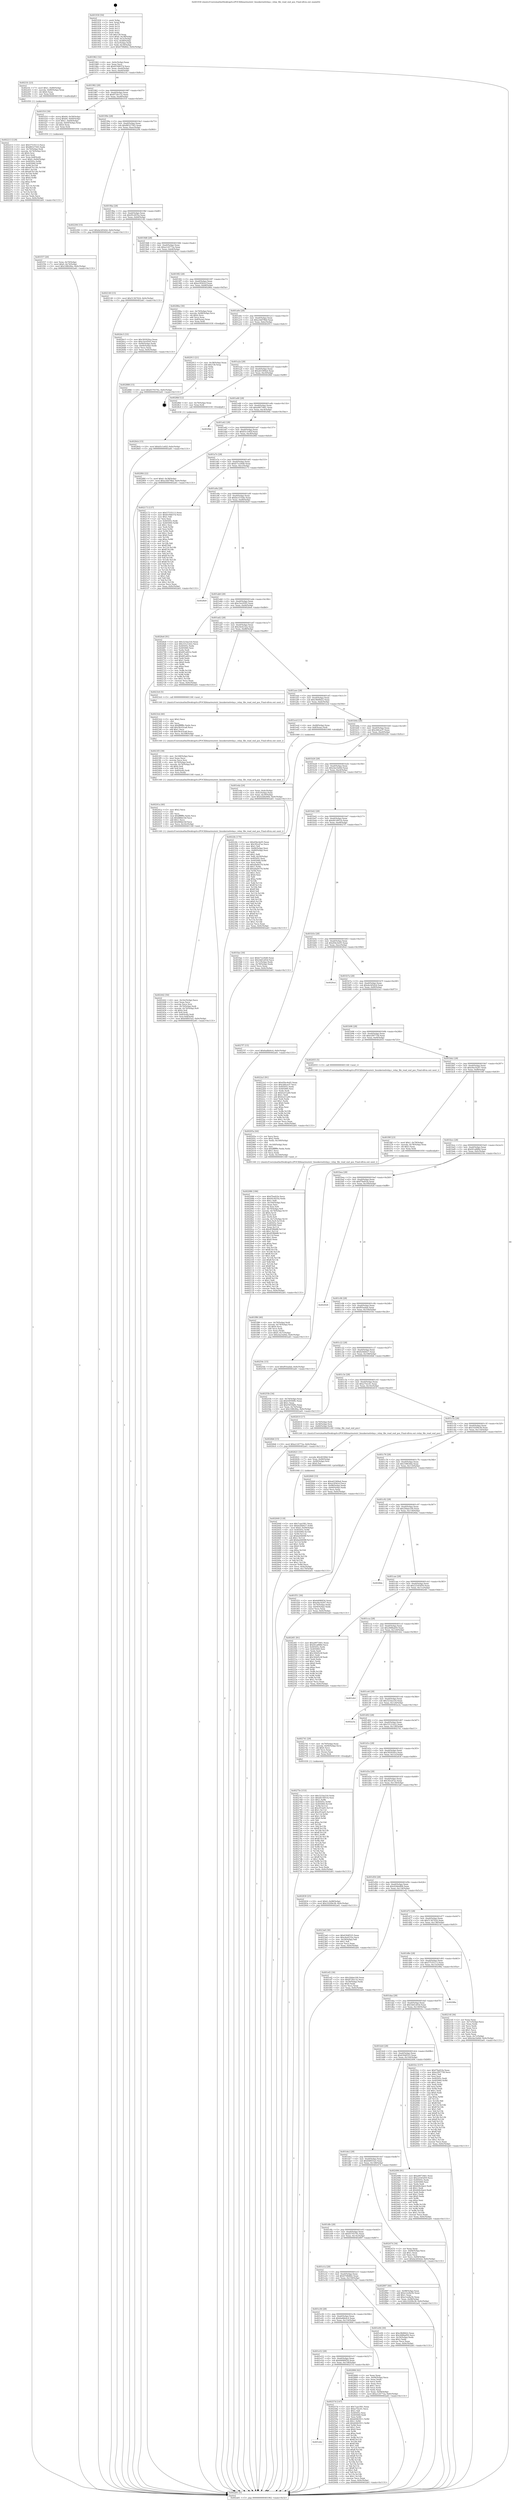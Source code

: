 digraph "0x401930" {
  label = "0x401930 (/mnt/c/Users/mathe/Desktop/tcc/POCII/binaries/extr_linuxkernelrelay.c_relay_file_read_end_pos_Final-ollvm.out::main(0))"
  labelloc = "t"
  node[shape=record]

  Entry [label="",width=0.3,height=0.3,shape=circle,fillcolor=black,style=filled]
  "0x401962" [label="{
     0x401962 [32]\l
     | [instrs]\l
     &nbsp;&nbsp;0x401962 \<+6\>: mov -0x9c(%rbp),%eax\l
     &nbsp;&nbsp;0x401968 \<+2\>: mov %eax,%ecx\l
     &nbsp;&nbsp;0x40196a \<+6\>: sub $0x8194837d,%ecx\l
     &nbsp;&nbsp;0x401970 \<+6\>: mov %eax,-0xa0(%rbp)\l
     &nbsp;&nbsp;0x401976 \<+6\>: mov %ecx,-0xa4(%rbp)\l
     &nbsp;&nbsp;0x40197c \<+6\>: je 00000000004021fc \<main+0x8cc\>\l
  }"]
  "0x4021fc" [label="{
     0x4021fc [23]\l
     | [instrs]\l
     &nbsp;&nbsp;0x4021fc \<+7\>: movl $0x1,-0x80(%rbp)\l
     &nbsp;&nbsp;0x402203 \<+4\>: movslq -0x80(%rbp),%rax\l
     &nbsp;&nbsp;0x402207 \<+4\>: shl $0x4,%rax\l
     &nbsp;&nbsp;0x40220b \<+3\>: mov %rax,%rdi\l
     &nbsp;&nbsp;0x40220e \<+5\>: call 0000000000401050 \<malloc@plt\>\l
     | [calls]\l
     &nbsp;&nbsp;0x401050 \{1\} (unknown)\l
  }"]
  "0x401982" [label="{
     0x401982 [28]\l
     | [instrs]\l
     &nbsp;&nbsp;0x401982 \<+5\>: jmp 0000000000401987 \<main+0x57\>\l
     &nbsp;&nbsp;0x401987 \<+6\>: mov -0xa0(%rbp),%eax\l
     &nbsp;&nbsp;0x40198d \<+5\>: sub $0x872fe132,%eax\l
     &nbsp;&nbsp;0x401992 \<+6\>: mov %eax,-0xa8(%rbp)\l
     &nbsp;&nbsp;0x401998 \<+6\>: je 0000000000401f10 \<main+0x5e0\>\l
  }"]
  Exit [label="",width=0.3,height=0.3,shape=circle,fillcolor=black,style=filled,peripheries=2]
  "0x401f10" [label="{
     0x401f10 [39]\l
     | [instrs]\l
     &nbsp;&nbsp;0x401f10 \<+8\>: movq $0x64,-0x58(%rbp)\l
     &nbsp;&nbsp;0x401f18 \<+8\>: movq $0x64,-0x60(%rbp)\l
     &nbsp;&nbsp;0x401f20 \<+7\>: movl $0x1,-0x64(%rbp)\l
     &nbsp;&nbsp;0x401f27 \<+4\>: movslq -0x64(%rbp),%rax\l
     &nbsp;&nbsp;0x401f2b \<+4\>: shl $0x4,%rax\l
     &nbsp;&nbsp;0x401f2f \<+3\>: mov %rax,%rdi\l
     &nbsp;&nbsp;0x401f32 \<+5\>: call 0000000000401050 \<malloc@plt\>\l
     | [calls]\l
     &nbsp;&nbsp;0x401050 \{1\} (unknown)\l
  }"]
  "0x40199e" [label="{
     0x40199e [28]\l
     | [instrs]\l
     &nbsp;&nbsp;0x40199e \<+5\>: jmp 00000000004019a3 \<main+0x73\>\l
     &nbsp;&nbsp;0x4019a3 \<+6\>: mov -0xa0(%rbp),%eax\l
     &nbsp;&nbsp;0x4019a9 \<+5\>: sub $0x88327565,%eax\l
     &nbsp;&nbsp;0x4019ae \<+6\>: mov %eax,-0xac(%rbp)\l
     &nbsp;&nbsp;0x4019b4 \<+6\>: je 0000000000402294 \<main+0x964\>\l
  }"]
  "0x4028cb" [label="{
     0x4028cb [15]\l
     | [instrs]\l
     &nbsp;&nbsp;0x4028cb \<+10\>: movl $0xb5c1e82f,-0x9c(%rbp)\l
     &nbsp;&nbsp;0x4028d5 \<+5\>: jmp 0000000000402a61 \<main+0x1131\>\l
  }"]
  "0x402294" [label="{
     0x402294 [15]\l
     | [instrs]\l
     &nbsp;&nbsp;0x402294 \<+10\>: movl $0xda3d5d2d,-0x9c(%rbp)\l
     &nbsp;&nbsp;0x40229e \<+5\>: jmp 0000000000402a61 \<main+0x1131\>\l
  }"]
  "0x4019ba" [label="{
     0x4019ba [28]\l
     | [instrs]\l
     &nbsp;&nbsp;0x4019ba \<+5\>: jmp 00000000004019bf \<main+0x8f\>\l
     &nbsp;&nbsp;0x4019bf \<+6\>: mov -0xa0(%rbp),%eax\l
     &nbsp;&nbsp;0x4019c5 \<+5\>: sub $0x95c4f35a,%eax\l
     &nbsp;&nbsp;0x4019ca \<+6\>: mov %eax,-0xb0(%rbp)\l
     &nbsp;&nbsp;0x4019d0 \<+6\>: je 0000000000402140 \<main+0x810\>\l
  }"]
  "0x402888" [label="{
     0x402888 [15]\l
     | [instrs]\l
     &nbsp;&nbsp;0x402888 \<+10\>: movl $0x6579370c,-0x9c(%rbp)\l
     &nbsp;&nbsp;0x402892 \<+5\>: jmp 0000000000402a61 \<main+0x1131\>\l
  }"]
  "0x402140" [label="{
     0x402140 [15]\l
     | [instrs]\l
     &nbsp;&nbsp;0x402140 \<+10\>: movl $0x51367024,-0x9c(%rbp)\l
     &nbsp;&nbsp;0x40214a \<+5\>: jmp 0000000000402a61 \<main+0x1131\>\l
  }"]
  "0x4019d6" [label="{
     0x4019d6 [28]\l
     | [instrs]\l
     &nbsp;&nbsp;0x4019d6 \<+5\>: jmp 00000000004019db \<main+0xab\>\l
     &nbsp;&nbsp;0x4019db \<+6\>: mov -0xa0(%rbp),%eax\l
     &nbsp;&nbsp;0x4019e1 \<+5\>: sub $0xa124772a,%eax\l
     &nbsp;&nbsp;0x4019e6 \<+6\>: mov %eax,-0xb4(%rbp)\l
     &nbsp;&nbsp;0x4019ec \<+6\>: je 00000000004026c5 \<main+0xd95\>\l
  }"]
  "0x40275e" [label="{
     0x40275e [153]\l
     | [instrs]\l
     &nbsp;&nbsp;0x40275e \<+5\>: mov $0x321ba316,%edx\l
     &nbsp;&nbsp;0x402763 \<+5\>: mov $0xd414951b,%esi\l
     &nbsp;&nbsp;0x402768 \<+3\>: mov $0x1,%r8b\l
     &nbsp;&nbsp;0x40276b \<+8\>: mov 0x40505c,%r9d\l
     &nbsp;&nbsp;0x402773 \<+8\>: mov 0x405060,%r10d\l
     &nbsp;&nbsp;0x40277b \<+3\>: mov %r9d,%r11d\l
     &nbsp;&nbsp;0x40277e \<+7\>: sub $0xcf53a05,%r11d\l
     &nbsp;&nbsp;0x402785 \<+4\>: sub $0x1,%r11d\l
     &nbsp;&nbsp;0x402789 \<+7\>: add $0xcf53a05,%r11d\l
     &nbsp;&nbsp;0x402790 \<+4\>: imul %r11d,%r9d\l
     &nbsp;&nbsp;0x402794 \<+4\>: and $0x1,%r9d\l
     &nbsp;&nbsp;0x402798 \<+4\>: cmp $0x0,%r9d\l
     &nbsp;&nbsp;0x40279c \<+3\>: sete %bl\l
     &nbsp;&nbsp;0x40279f \<+4\>: cmp $0xa,%r10d\l
     &nbsp;&nbsp;0x4027a3 \<+4\>: setl %r14b\l
     &nbsp;&nbsp;0x4027a7 \<+3\>: mov %bl,%r15b\l
     &nbsp;&nbsp;0x4027aa \<+4\>: xor $0xff,%r15b\l
     &nbsp;&nbsp;0x4027ae \<+3\>: mov %r14b,%r12b\l
     &nbsp;&nbsp;0x4027b1 \<+4\>: xor $0xff,%r12b\l
     &nbsp;&nbsp;0x4027b5 \<+4\>: xor $0x1,%r8b\l
     &nbsp;&nbsp;0x4027b9 \<+3\>: mov %r15b,%r13b\l
     &nbsp;&nbsp;0x4027bc \<+4\>: and $0xff,%r13b\l
     &nbsp;&nbsp;0x4027c0 \<+3\>: and %r8b,%bl\l
     &nbsp;&nbsp;0x4027c3 \<+3\>: mov %r12b,%al\l
     &nbsp;&nbsp;0x4027c6 \<+2\>: and $0xff,%al\l
     &nbsp;&nbsp;0x4027c8 \<+3\>: and %r8b,%r14b\l
     &nbsp;&nbsp;0x4027cb \<+3\>: or %bl,%r13b\l
     &nbsp;&nbsp;0x4027ce \<+3\>: or %r14b,%al\l
     &nbsp;&nbsp;0x4027d1 \<+3\>: xor %al,%r13b\l
     &nbsp;&nbsp;0x4027d4 \<+3\>: or %r12b,%r15b\l
     &nbsp;&nbsp;0x4027d7 \<+4\>: xor $0xff,%r15b\l
     &nbsp;&nbsp;0x4027db \<+4\>: or $0x1,%r8b\l
     &nbsp;&nbsp;0x4027df \<+3\>: and %r8b,%r15b\l
     &nbsp;&nbsp;0x4027e2 \<+3\>: or %r15b,%r13b\l
     &nbsp;&nbsp;0x4027e5 \<+4\>: test $0x1,%r13b\l
     &nbsp;&nbsp;0x4027e9 \<+3\>: cmovne %esi,%edx\l
     &nbsp;&nbsp;0x4027ec \<+6\>: mov %edx,-0x9c(%rbp)\l
     &nbsp;&nbsp;0x4027f2 \<+5\>: jmp 0000000000402a61 \<main+0x1131\>\l
  }"]
  "0x4026c5" [label="{
     0x4026c5 [33]\l
     | [instrs]\l
     &nbsp;&nbsp;0x4026c5 \<+5\>: mov $0x392929ca,%eax\l
     &nbsp;&nbsp;0x4026ca \<+5\>: mov $0xc5ec0505,%ecx\l
     &nbsp;&nbsp;0x4026cf \<+6\>: mov -0x94(%rbp),%edx\l
     &nbsp;&nbsp;0x4026d5 \<+3\>: cmp -0x64(%rbp),%edx\l
     &nbsp;&nbsp;0x4026d8 \<+3\>: cmovl %ecx,%eax\l
     &nbsp;&nbsp;0x4026db \<+6\>: mov %eax,-0x9c(%rbp)\l
     &nbsp;&nbsp;0x4026e1 \<+5\>: jmp 0000000000402a61 \<main+0x1131\>\l
  }"]
  "0x4019f2" [label="{
     0x4019f2 [28]\l
     | [instrs]\l
     &nbsp;&nbsp;0x4019f2 \<+5\>: jmp 00000000004019f7 \<main+0xc7\>\l
     &nbsp;&nbsp;0x4019f7 \<+6\>: mov -0xa0(%rbp),%eax\l
     &nbsp;&nbsp;0x4019fd \<+5\>: sub $0xa18562cf,%eax\l
     &nbsp;&nbsp;0x401a02 \<+6\>: mov %eax,-0xb8(%rbp)\l
     &nbsp;&nbsp;0x401a08 \<+6\>: je 000000000040286a \<main+0xf3a\>\l
  }"]
  "0x402640" [label="{
     0x402640 [118]\l
     | [instrs]\l
     &nbsp;&nbsp;0x402640 \<+5\>: mov $0x7caa1f61,%ecx\l
     &nbsp;&nbsp;0x402645 \<+6\>: mov $0xfa5bb627,%r8d\l
     &nbsp;&nbsp;0x40264b \<+10\>: movl $0x0,-0x94(%rbp)\l
     &nbsp;&nbsp;0x402655 \<+8\>: mov 0x40505c,%r9d\l
     &nbsp;&nbsp;0x40265d \<+8\>: mov 0x405060,%r10d\l
     &nbsp;&nbsp;0x402665 \<+3\>: mov %r9d,%r11d\l
     &nbsp;&nbsp;0x402668 \<+7\>: sub $0xba44608f,%r11d\l
     &nbsp;&nbsp;0x40266f \<+4\>: sub $0x1,%r11d\l
     &nbsp;&nbsp;0x402673 \<+7\>: add $0xba44608f,%r11d\l
     &nbsp;&nbsp;0x40267a \<+4\>: imul %r11d,%r9d\l
     &nbsp;&nbsp;0x40267e \<+4\>: and $0x1,%r9d\l
     &nbsp;&nbsp;0x402682 \<+4\>: cmp $0x0,%r9d\l
     &nbsp;&nbsp;0x402686 \<+3\>: sete %bl\l
     &nbsp;&nbsp;0x402689 \<+4\>: cmp $0xa,%r10d\l
     &nbsp;&nbsp;0x40268d \<+4\>: setl %r14b\l
     &nbsp;&nbsp;0x402691 \<+3\>: mov %bl,%r15b\l
     &nbsp;&nbsp;0x402694 \<+3\>: and %r14b,%r15b\l
     &nbsp;&nbsp;0x402697 \<+3\>: xor %r14b,%bl\l
     &nbsp;&nbsp;0x40269a \<+3\>: or %bl,%r15b\l
     &nbsp;&nbsp;0x40269d \<+4\>: test $0x1,%r15b\l
     &nbsp;&nbsp;0x4026a1 \<+4\>: cmovne %r8d,%ecx\l
     &nbsp;&nbsp;0x4026a5 \<+6\>: mov %ecx,-0x9c(%rbp)\l
     &nbsp;&nbsp;0x4026ab \<+6\>: mov %eax,-0x170(%rbp)\l
     &nbsp;&nbsp;0x4026b1 \<+5\>: jmp 0000000000402a61 \<main+0x1131\>\l
  }"]
  "0x40286a" [label="{
     0x40286a [30]\l
     | [instrs]\l
     &nbsp;&nbsp;0x40286a \<+4\>: mov -0x70(%rbp),%rax\l
     &nbsp;&nbsp;0x40286e \<+7\>: movslq -0x98(%rbp),%rcx\l
     &nbsp;&nbsp;0x402875 \<+4\>: shl $0x4,%rcx\l
     &nbsp;&nbsp;0x402879 \<+3\>: add %rcx,%rax\l
     &nbsp;&nbsp;0x40287c \<+4\>: mov 0x8(%rax),%rax\l
     &nbsp;&nbsp;0x402880 \<+3\>: mov %rax,%rdi\l
     &nbsp;&nbsp;0x402883 \<+5\>: call 0000000000401030 \<free@plt\>\l
     | [calls]\l
     &nbsp;&nbsp;0x401030 \{1\} (unknown)\l
  }"]
  "0x401a0e" [label="{
     0x401a0e [28]\l
     | [instrs]\l
     &nbsp;&nbsp;0x401a0e \<+5\>: jmp 0000000000401a13 \<main+0xe3\>\l
     &nbsp;&nbsp;0x401a13 \<+6\>: mov -0xa0(%rbp),%eax\l
     &nbsp;&nbsp;0x401a19 \<+5\>: sub $0xa3dd79bd,%eax\l
     &nbsp;&nbsp;0x401a1e \<+6\>: mov %eax,-0xbc(%rbp)\l
     &nbsp;&nbsp;0x401a24 \<+6\>: je 0000000000402913 \<main+0xfe3\>\l
  }"]
  "0x402621" [label="{
     0x402621 [31]\l
     | [instrs]\l
     &nbsp;&nbsp;0x402621 \<+10\>: movabs $0x4030b6,%rdi\l
     &nbsp;&nbsp;0x40262b \<+7\>: mov %rax,-0x90(%rbp)\l
     &nbsp;&nbsp;0x402632 \<+7\>: mov -0x90(%rbp),%rsi\l
     &nbsp;&nbsp;0x402639 \<+2\>: mov $0x0,%al\l
     &nbsp;&nbsp;0x40263b \<+5\>: call 0000000000401040 \<printf@plt\>\l
     | [calls]\l
     &nbsp;&nbsp;0x401040 \{1\} (unknown)\l
  }"]
  "0x402913" [label="{
     0x402913 [21]\l
     | [instrs]\l
     &nbsp;&nbsp;0x402913 \<+3\>: mov -0x38(%rbp),%eax\l
     &nbsp;&nbsp;0x402916 \<+7\>: add $0x158,%rsp\l
     &nbsp;&nbsp;0x40291d \<+1\>: pop %rbx\l
     &nbsp;&nbsp;0x40291e \<+2\>: pop %r12\l
     &nbsp;&nbsp;0x402920 \<+2\>: pop %r13\l
     &nbsp;&nbsp;0x402922 \<+2\>: pop %r14\l
     &nbsp;&nbsp;0x402924 \<+2\>: pop %r15\l
     &nbsp;&nbsp;0x402926 \<+1\>: pop %rbp\l
     &nbsp;&nbsp;0x402927 \<+1\>: ret\l
  }"]
  "0x401a2a" [label="{
     0x401a2a [28]\l
     | [instrs]\l
     &nbsp;&nbsp;0x401a2a \<+5\>: jmp 0000000000401a2f \<main+0xff\>\l
     &nbsp;&nbsp;0x401a2f \<+6\>: mov -0xa0(%rbp),%eax\l
     &nbsp;&nbsp;0x401a35 \<+5\>: sub $0xa63369a4,%eax\l
     &nbsp;&nbsp;0x401a3a \<+6\>: mov %eax,-0xc0(%rbp)\l
     &nbsp;&nbsp;0x401a40 \<+6\>: je 00000000004028bf \<main+0xf8f\>\l
  }"]
  "0x401e6e" [label="{
     0x401e6e\l
  }", style=dashed]
  "0x4028bf" [label="{
     0x4028bf [12]\l
     | [instrs]\l
     &nbsp;&nbsp;0x4028bf \<+4\>: mov -0x70(%rbp),%rax\l
     &nbsp;&nbsp;0x4028c3 \<+3\>: mov %rax,%rdi\l
     &nbsp;&nbsp;0x4028c6 \<+5\>: call 0000000000401030 \<free@plt\>\l
     | [calls]\l
     &nbsp;&nbsp;0x401030 \{1\} (unknown)\l
  }"]
  "0x401a46" [label="{
     0x401a46 [28]\l
     | [instrs]\l
     &nbsp;&nbsp;0x401a46 \<+5\>: jmp 0000000000401a4b \<main+0x11b\>\l
     &nbsp;&nbsp;0x401a4b \<+6\>: mov -0xa0(%rbp),%eax\l
     &nbsp;&nbsp;0x401a51 \<+5\>: sub $0xa9973461,%eax\l
     &nbsp;&nbsp;0x401a56 \<+6\>: mov %eax,-0xc4(%rbp)\l
     &nbsp;&nbsp;0x401a5c \<+6\>: je 00000000004029dc \<main+0x10ac\>\l
  }"]
  "0x40257d" [label="{
     0x40257d [147]\l
     | [instrs]\l
     &nbsp;&nbsp;0x40257d \<+5\>: mov $0x7caa1f61,%eax\l
     &nbsp;&nbsp;0x402582 \<+5\>: mov $0xa75ec41,%ecx\l
     &nbsp;&nbsp;0x402587 \<+2\>: mov $0x1,%dl\l
     &nbsp;&nbsp;0x402589 \<+7\>: mov 0x40505c,%esi\l
     &nbsp;&nbsp;0x402590 \<+7\>: mov 0x405060,%edi\l
     &nbsp;&nbsp;0x402597 \<+3\>: mov %esi,%r8d\l
     &nbsp;&nbsp;0x40259a \<+7\>: sub $0xb04b5911,%r8d\l
     &nbsp;&nbsp;0x4025a1 \<+4\>: sub $0x1,%r8d\l
     &nbsp;&nbsp;0x4025a5 \<+7\>: add $0xb04b5911,%r8d\l
     &nbsp;&nbsp;0x4025ac \<+4\>: imul %r8d,%esi\l
     &nbsp;&nbsp;0x4025b0 \<+3\>: and $0x1,%esi\l
     &nbsp;&nbsp;0x4025b3 \<+3\>: cmp $0x0,%esi\l
     &nbsp;&nbsp;0x4025b6 \<+4\>: sete %r9b\l
     &nbsp;&nbsp;0x4025ba \<+3\>: cmp $0xa,%edi\l
     &nbsp;&nbsp;0x4025bd \<+4\>: setl %r10b\l
     &nbsp;&nbsp;0x4025c1 \<+3\>: mov %r9b,%r11b\l
     &nbsp;&nbsp;0x4025c4 \<+4\>: xor $0xff,%r11b\l
     &nbsp;&nbsp;0x4025c8 \<+3\>: mov %r10b,%bl\l
     &nbsp;&nbsp;0x4025cb \<+3\>: xor $0xff,%bl\l
     &nbsp;&nbsp;0x4025ce \<+3\>: xor $0x1,%dl\l
     &nbsp;&nbsp;0x4025d1 \<+3\>: mov %r11b,%r14b\l
     &nbsp;&nbsp;0x4025d4 \<+4\>: and $0xff,%r14b\l
     &nbsp;&nbsp;0x4025d8 \<+3\>: and %dl,%r9b\l
     &nbsp;&nbsp;0x4025db \<+3\>: mov %bl,%r15b\l
     &nbsp;&nbsp;0x4025de \<+4\>: and $0xff,%r15b\l
     &nbsp;&nbsp;0x4025e2 \<+3\>: and %dl,%r10b\l
     &nbsp;&nbsp;0x4025e5 \<+3\>: or %r9b,%r14b\l
     &nbsp;&nbsp;0x4025e8 \<+3\>: or %r10b,%r15b\l
     &nbsp;&nbsp;0x4025eb \<+3\>: xor %r15b,%r14b\l
     &nbsp;&nbsp;0x4025ee \<+3\>: or %bl,%r11b\l
     &nbsp;&nbsp;0x4025f1 \<+4\>: xor $0xff,%r11b\l
     &nbsp;&nbsp;0x4025f5 \<+3\>: or $0x1,%dl\l
     &nbsp;&nbsp;0x4025f8 \<+3\>: and %dl,%r11b\l
     &nbsp;&nbsp;0x4025fb \<+3\>: or %r11b,%r14b\l
     &nbsp;&nbsp;0x4025fe \<+4\>: test $0x1,%r14b\l
     &nbsp;&nbsp;0x402602 \<+3\>: cmovne %ecx,%eax\l
     &nbsp;&nbsp;0x402605 \<+6\>: mov %eax,-0x9c(%rbp)\l
     &nbsp;&nbsp;0x40260b \<+5\>: jmp 0000000000402a61 \<main+0x1131\>\l
  }"]
  "0x4029dc" [label="{
     0x4029dc\l
  }", style=dashed]
  "0x401a62" [label="{
     0x401a62 [28]\l
     | [instrs]\l
     &nbsp;&nbsp;0x401a62 \<+5\>: jmp 0000000000401a67 \<main+0x137\>\l
     &nbsp;&nbsp;0x401a67 \<+6\>: mov -0xa0(%rbp),%eax\l
     &nbsp;&nbsp;0x401a6d \<+5\>: sub $0xb5c1e82f,%eax\l
     &nbsp;&nbsp;0x401a72 \<+6\>: mov %eax,-0xc8(%rbp)\l
     &nbsp;&nbsp;0x401a78 \<+6\>: je 00000000004028fd \<main+0xfcd\>\l
  }"]
  "0x401e52" [label="{
     0x401e52 [28]\l
     | [instrs]\l
     &nbsp;&nbsp;0x401e52 \<+5\>: jmp 0000000000401e57 \<main+0x527\>\l
     &nbsp;&nbsp;0x401e57 \<+6\>: mov -0xa0(%rbp),%eax\l
     &nbsp;&nbsp;0x401e5d \<+5\>: sub $0x6d080f34,%eax\l
     &nbsp;&nbsp;0x401e62 \<+6\>: mov %eax,-0x158(%rbp)\l
     &nbsp;&nbsp;0x401e68 \<+6\>: je 000000000040257d \<main+0xc4d\>\l
  }"]
  "0x4028fd" [label="{
     0x4028fd [22]\l
     | [instrs]\l
     &nbsp;&nbsp;0x4028fd \<+7\>: movl $0x0,-0x38(%rbp)\l
     &nbsp;&nbsp;0x402904 \<+10\>: movl $0xa3dd79bd,-0x9c(%rbp)\l
     &nbsp;&nbsp;0x40290e \<+5\>: jmp 0000000000402a61 \<main+0x1131\>\l
  }"]
  "0x401a7e" [label="{
     0x401a7e [28]\l
     | [instrs]\l
     &nbsp;&nbsp;0x401a7e \<+5\>: jmp 0000000000401a83 \<main+0x153\>\l
     &nbsp;&nbsp;0x401a83 \<+6\>: mov -0xa0(%rbp),%eax\l
     &nbsp;&nbsp;0x401a89 \<+5\>: sub $0xb71e26d0,%eax\l
     &nbsp;&nbsp;0x401a8e \<+6\>: mov %eax,-0xcc(%rbp)\l
     &nbsp;&nbsp;0x401a94 \<+6\>: je 0000000000402173 \<main+0x843\>\l
  }"]
  "0x402806" [label="{
     0x402806 [42]\l
     | [instrs]\l
     &nbsp;&nbsp;0x402806 \<+2\>: xor %eax,%eax\l
     &nbsp;&nbsp;0x402808 \<+6\>: mov -0x94(%rbp),%ecx\l
     &nbsp;&nbsp;0x40280e \<+2\>: mov %eax,%edx\l
     &nbsp;&nbsp;0x402810 \<+2\>: sub %ecx,%edx\l
     &nbsp;&nbsp;0x402812 \<+2\>: mov %eax,%ecx\l
     &nbsp;&nbsp;0x402814 \<+3\>: sub $0x1,%ecx\l
     &nbsp;&nbsp;0x402817 \<+2\>: add %ecx,%edx\l
     &nbsp;&nbsp;0x402819 \<+2\>: sub %edx,%eax\l
     &nbsp;&nbsp;0x40281b \<+6\>: mov %eax,-0x94(%rbp)\l
     &nbsp;&nbsp;0x402821 \<+10\>: movl $0xa124772a,-0x9c(%rbp)\l
     &nbsp;&nbsp;0x40282b \<+5\>: jmp 0000000000402a61 \<main+0x1131\>\l
  }"]
  "0x402173" [label="{
     0x402173 [137]\l
     | [instrs]\l
     &nbsp;&nbsp;0x402173 \<+5\>: mov $0x57535113,%eax\l
     &nbsp;&nbsp;0x402178 \<+5\>: mov $0x8194837d,%ecx\l
     &nbsp;&nbsp;0x40217d \<+2\>: mov $0x1,%dl\l
     &nbsp;&nbsp;0x40217f \<+2\>: xor %esi,%esi\l
     &nbsp;&nbsp;0x402181 \<+7\>: mov 0x40505c,%edi\l
     &nbsp;&nbsp;0x402188 \<+8\>: mov 0x405060,%r8d\l
     &nbsp;&nbsp;0x402190 \<+3\>: sub $0x1,%esi\l
     &nbsp;&nbsp;0x402193 \<+3\>: mov %edi,%r9d\l
     &nbsp;&nbsp;0x402196 \<+3\>: add %esi,%r9d\l
     &nbsp;&nbsp;0x402199 \<+4\>: imul %r9d,%edi\l
     &nbsp;&nbsp;0x40219d \<+3\>: and $0x1,%edi\l
     &nbsp;&nbsp;0x4021a0 \<+3\>: cmp $0x0,%edi\l
     &nbsp;&nbsp;0x4021a3 \<+4\>: sete %r10b\l
     &nbsp;&nbsp;0x4021a7 \<+4\>: cmp $0xa,%r8d\l
     &nbsp;&nbsp;0x4021ab \<+4\>: setl %r11b\l
     &nbsp;&nbsp;0x4021af \<+3\>: mov %r10b,%bl\l
     &nbsp;&nbsp;0x4021b2 \<+3\>: xor $0xff,%bl\l
     &nbsp;&nbsp;0x4021b5 \<+3\>: mov %r11b,%r14b\l
     &nbsp;&nbsp;0x4021b8 \<+4\>: xor $0xff,%r14b\l
     &nbsp;&nbsp;0x4021bc \<+3\>: xor $0x1,%dl\l
     &nbsp;&nbsp;0x4021bf \<+3\>: mov %bl,%r15b\l
     &nbsp;&nbsp;0x4021c2 \<+4\>: and $0xff,%r15b\l
     &nbsp;&nbsp;0x4021c6 \<+3\>: and %dl,%r10b\l
     &nbsp;&nbsp;0x4021c9 \<+3\>: mov %r14b,%r12b\l
     &nbsp;&nbsp;0x4021cc \<+4\>: and $0xff,%r12b\l
     &nbsp;&nbsp;0x4021d0 \<+3\>: and %dl,%r11b\l
     &nbsp;&nbsp;0x4021d3 \<+3\>: or %r10b,%r15b\l
     &nbsp;&nbsp;0x4021d6 \<+3\>: or %r11b,%r12b\l
     &nbsp;&nbsp;0x4021d9 \<+3\>: xor %r12b,%r15b\l
     &nbsp;&nbsp;0x4021dc \<+3\>: or %r14b,%bl\l
     &nbsp;&nbsp;0x4021df \<+3\>: xor $0xff,%bl\l
     &nbsp;&nbsp;0x4021e2 \<+3\>: or $0x1,%dl\l
     &nbsp;&nbsp;0x4021e5 \<+2\>: and %dl,%bl\l
     &nbsp;&nbsp;0x4021e7 \<+3\>: or %bl,%r15b\l
     &nbsp;&nbsp;0x4021ea \<+4\>: test $0x1,%r15b\l
     &nbsp;&nbsp;0x4021ee \<+3\>: cmovne %ecx,%eax\l
     &nbsp;&nbsp;0x4021f1 \<+6\>: mov %eax,-0x9c(%rbp)\l
     &nbsp;&nbsp;0x4021f7 \<+5\>: jmp 0000000000402a61 \<main+0x1131\>\l
  }"]
  "0x401a9a" [label="{
     0x401a9a [28]\l
     | [instrs]\l
     &nbsp;&nbsp;0x401a9a \<+5\>: jmp 0000000000401a9f \<main+0x16f\>\l
     &nbsp;&nbsp;0x401a9f \<+6\>: mov -0xa0(%rbp),%eax\l
     &nbsp;&nbsp;0x401aa5 \<+5\>: sub $0xbe3155de,%eax\l
     &nbsp;&nbsp;0x401aaa \<+6\>: mov %eax,-0xd0(%rbp)\l
     &nbsp;&nbsp;0x401ab0 \<+6\>: je 00000000004028e9 \<main+0xfb9\>\l
  }"]
  "0x402442" [label="{
     0x402442 [50]\l
     | [instrs]\l
     &nbsp;&nbsp;0x402442 \<+6\>: mov -0x16c(%rbp),%ecx\l
     &nbsp;&nbsp;0x402448 \<+3\>: imul %eax,%ecx\l
     &nbsp;&nbsp;0x40244b \<+3\>: movslq %ecx,%rsi\l
     &nbsp;&nbsp;0x40244e \<+4\>: mov -0x70(%rbp),%rdi\l
     &nbsp;&nbsp;0x402452 \<+4\>: movslq -0x74(%rbp),%r8\l
     &nbsp;&nbsp;0x402456 \<+4\>: shl $0x4,%r8\l
     &nbsp;&nbsp;0x40245a \<+3\>: add %r8,%rdi\l
     &nbsp;&nbsp;0x40245d \<+4\>: mov 0x8(%rdi),%rdi\l
     &nbsp;&nbsp;0x402461 \<+4\>: mov %rsi,0x8(%rdi)\l
     &nbsp;&nbsp;0x402465 \<+10\>: movl $0x64f055a5,-0x9c(%rbp)\l
     &nbsp;&nbsp;0x40246f \<+5\>: jmp 0000000000402a61 \<main+0x1131\>\l
  }"]
  "0x4028e9" [label="{
     0x4028e9\l
  }", style=dashed]
  "0x401ab6" [label="{
     0x401ab6 [28]\l
     | [instrs]\l
     &nbsp;&nbsp;0x401ab6 \<+5\>: jmp 0000000000401abb \<main+0x18b\>\l
     &nbsp;&nbsp;0x401abb \<+6\>: mov -0xa0(%rbp),%eax\l
     &nbsp;&nbsp;0x401ac1 \<+5\>: sub $0xc5ec0505,%eax\l
     &nbsp;&nbsp;0x401ac6 \<+6\>: mov %eax,-0xd4(%rbp)\l
     &nbsp;&nbsp;0x401acc \<+6\>: je 00000000004026e6 \<main+0xdb6\>\l
  }"]
  "0x40241a" [label="{
     0x40241a [40]\l
     | [instrs]\l
     &nbsp;&nbsp;0x40241a \<+5\>: mov $0x2,%ecx\l
     &nbsp;&nbsp;0x40241f \<+1\>: cltd\l
     &nbsp;&nbsp;0x402420 \<+2\>: idiv %ecx\l
     &nbsp;&nbsp;0x402422 \<+6\>: imul $0xfffffffe,%edx,%ecx\l
     &nbsp;&nbsp;0x402428 \<+6\>: sub $0xfd8de1bf,%ecx\l
     &nbsp;&nbsp;0x40242e \<+3\>: add $0x1,%ecx\l
     &nbsp;&nbsp;0x402431 \<+6\>: add $0xfd8de1bf,%ecx\l
     &nbsp;&nbsp;0x402437 \<+6\>: mov %ecx,-0x16c(%rbp)\l
     &nbsp;&nbsp;0x40243d \<+5\>: call 0000000000401160 \<next_i\>\l
     | [calls]\l
     &nbsp;&nbsp;0x401160 \{1\} (/mnt/c/Users/mathe/Desktop/tcc/POCII/binaries/extr_linuxkernelrelay.c_relay_file_read_end_pos_Final-ollvm.out::next_i)\l
  }"]
  "0x4026e6" [label="{
     0x4026e6 [91]\l
     | [instrs]\l
     &nbsp;&nbsp;0x4026e6 \<+5\>: mov $0x321ba316,%eax\l
     &nbsp;&nbsp;0x4026eb \<+5\>: mov $0x33121d22,%ecx\l
     &nbsp;&nbsp;0x4026f0 \<+7\>: mov 0x40505c,%edx\l
     &nbsp;&nbsp;0x4026f7 \<+7\>: mov 0x405060,%esi\l
     &nbsp;&nbsp;0x4026fe \<+2\>: mov %edx,%edi\l
     &nbsp;&nbsp;0x402700 \<+6\>: add $0x6f1a601e,%edi\l
     &nbsp;&nbsp;0x402706 \<+3\>: sub $0x1,%edi\l
     &nbsp;&nbsp;0x402709 \<+6\>: sub $0x6f1a601e,%edi\l
     &nbsp;&nbsp;0x40270f \<+3\>: imul %edi,%edx\l
     &nbsp;&nbsp;0x402712 \<+3\>: and $0x1,%edx\l
     &nbsp;&nbsp;0x402715 \<+3\>: cmp $0x0,%edx\l
     &nbsp;&nbsp;0x402718 \<+4\>: sete %r8b\l
     &nbsp;&nbsp;0x40271c \<+3\>: cmp $0xa,%esi\l
     &nbsp;&nbsp;0x40271f \<+4\>: setl %r9b\l
     &nbsp;&nbsp;0x402723 \<+3\>: mov %r8b,%r10b\l
     &nbsp;&nbsp;0x402726 \<+3\>: and %r9b,%r10b\l
     &nbsp;&nbsp;0x402729 \<+3\>: xor %r9b,%r8b\l
     &nbsp;&nbsp;0x40272c \<+3\>: or %r8b,%r10b\l
     &nbsp;&nbsp;0x40272f \<+4\>: test $0x1,%r10b\l
     &nbsp;&nbsp;0x402733 \<+3\>: cmovne %ecx,%eax\l
     &nbsp;&nbsp;0x402736 \<+6\>: mov %eax,-0x9c(%rbp)\l
     &nbsp;&nbsp;0x40273c \<+5\>: jmp 0000000000402a61 \<main+0x1131\>\l
  }"]
  "0x401ad2" [label="{
     0x401ad2 [28]\l
     | [instrs]\l
     &nbsp;&nbsp;0x401ad2 \<+5\>: jmp 0000000000401ad7 \<main+0x1a7\>\l
     &nbsp;&nbsp;0x401ad7 \<+6\>: mov -0xa0(%rbp),%eax\l
     &nbsp;&nbsp;0x401add \<+5\>: sub $0xc6e4232a,%eax\l
     &nbsp;&nbsp;0x401ae2 \<+6\>: mov %eax,-0xd8(%rbp)\l
     &nbsp;&nbsp;0x401ae8 \<+6\>: je 00000000004023c6 \<main+0xa96\>\l
  }"]
  "0x4023f3" [label="{
     0x4023f3 [39]\l
     | [instrs]\l
     &nbsp;&nbsp;0x4023f3 \<+6\>: mov -0x168(%rbp),%ecx\l
     &nbsp;&nbsp;0x4023f9 \<+3\>: imul %eax,%ecx\l
     &nbsp;&nbsp;0x4023fc \<+3\>: movslq %ecx,%rsi\l
     &nbsp;&nbsp;0x4023ff \<+4\>: mov -0x70(%rbp),%rdi\l
     &nbsp;&nbsp;0x402403 \<+4\>: movslq -0x74(%rbp),%r8\l
     &nbsp;&nbsp;0x402407 \<+4\>: shl $0x4,%r8\l
     &nbsp;&nbsp;0x40240b \<+3\>: add %r8,%rdi\l
     &nbsp;&nbsp;0x40240e \<+4\>: mov 0x8(%rdi),%rdi\l
     &nbsp;&nbsp;0x402412 \<+3\>: mov %rsi,(%rdi)\l
     &nbsp;&nbsp;0x402415 \<+5\>: call 0000000000401160 \<next_i\>\l
     | [calls]\l
     &nbsp;&nbsp;0x401160 \{1\} (/mnt/c/Users/mathe/Desktop/tcc/POCII/binaries/extr_linuxkernelrelay.c_relay_file_read_end_pos_Final-ollvm.out::next_i)\l
  }"]
  "0x4023c6" [label="{
     0x4023c6 [5]\l
     | [instrs]\l
     &nbsp;&nbsp;0x4023c6 \<+5\>: call 0000000000401160 \<next_i\>\l
     | [calls]\l
     &nbsp;&nbsp;0x401160 \{1\} (/mnt/c/Users/mathe/Desktop/tcc/POCII/binaries/extr_linuxkernelrelay.c_relay_file_read_end_pos_Final-ollvm.out::next_i)\l
  }"]
  "0x401aee" [label="{
     0x401aee [28]\l
     | [instrs]\l
     &nbsp;&nbsp;0x401aee \<+5\>: jmp 0000000000401af3 \<main+0x1c3\>\l
     &nbsp;&nbsp;0x401af3 \<+6\>: mov -0xa0(%rbp),%eax\l
     &nbsp;&nbsp;0x401af9 \<+5\>: sub $0xc9b9fd22,%eax\l
     &nbsp;&nbsp;0x401afe \<+6\>: mov %eax,-0xdc(%rbp)\l
     &nbsp;&nbsp;0x401b04 \<+6\>: je 0000000000401ecd \<main+0x59d\>\l
  }"]
  "0x4023cb" [label="{
     0x4023cb [40]\l
     | [instrs]\l
     &nbsp;&nbsp;0x4023cb \<+5\>: mov $0x2,%ecx\l
     &nbsp;&nbsp;0x4023d0 \<+1\>: cltd\l
     &nbsp;&nbsp;0x4023d1 \<+2\>: idiv %ecx\l
     &nbsp;&nbsp;0x4023d3 \<+6\>: imul $0xfffffffe,%edx,%ecx\l
     &nbsp;&nbsp;0x4023d9 \<+6\>: add $0x58c43ca8,%ecx\l
     &nbsp;&nbsp;0x4023df \<+3\>: add $0x1,%ecx\l
     &nbsp;&nbsp;0x4023e2 \<+6\>: sub $0x58c43ca8,%ecx\l
     &nbsp;&nbsp;0x4023e8 \<+6\>: mov %ecx,-0x168(%rbp)\l
     &nbsp;&nbsp;0x4023ee \<+5\>: call 0000000000401160 \<next_i\>\l
     | [calls]\l
     &nbsp;&nbsp;0x401160 \{1\} (/mnt/c/Users/mathe/Desktop/tcc/POCII/binaries/extr_linuxkernelrelay.c_relay_file_read_end_pos_Final-ollvm.out::next_i)\l
  }"]
  "0x401ecd" [label="{
     0x401ecd [13]\l
     | [instrs]\l
     &nbsp;&nbsp;0x401ecd \<+4\>: mov -0x48(%rbp),%rax\l
     &nbsp;&nbsp;0x401ed1 \<+4\>: mov 0x8(%rax),%rdi\l
     &nbsp;&nbsp;0x401ed5 \<+5\>: call 0000000000401060 \<atoi@plt\>\l
     | [calls]\l
     &nbsp;&nbsp;0x401060 \{1\} (unknown)\l
  }"]
  "0x401b0a" [label="{
     0x401b0a [28]\l
     | [instrs]\l
     &nbsp;&nbsp;0x401b0a \<+5\>: jmp 0000000000401b0f \<main+0x1df\>\l
     &nbsp;&nbsp;0x401b0f \<+6\>: mov -0xa0(%rbp),%eax\l
     &nbsp;&nbsp;0x401b15 \<+5\>: sub $0xcb8cacf7,%eax\l
     &nbsp;&nbsp;0x401b1a \<+6\>: mov %eax,-0xe0(%rbp)\l
     &nbsp;&nbsp;0x401b20 \<+6\>: je 00000000004022fe \<main+0x9ce\>\l
  }"]
  "0x402213" [label="{
     0x402213 [129]\l
     | [instrs]\l
     &nbsp;&nbsp;0x402213 \<+5\>: mov $0x57535113,%ecx\l
     &nbsp;&nbsp;0x402218 \<+5\>: mov $0x88327565,%edx\l
     &nbsp;&nbsp;0x40221d \<+4\>: mov -0x70(%rbp),%rdi\l
     &nbsp;&nbsp;0x402221 \<+4\>: movslq -0x74(%rbp),%rsi\l
     &nbsp;&nbsp;0x402225 \<+4\>: shl $0x4,%rsi\l
     &nbsp;&nbsp;0x402229 \<+3\>: add %rsi,%rdi\l
     &nbsp;&nbsp;0x40222c \<+4\>: mov %rax,0x8(%rdi)\l
     &nbsp;&nbsp;0x402230 \<+10\>: movl $0x0,-0x84(%rbp)\l
     &nbsp;&nbsp;0x40223a \<+8\>: mov 0x40505c,%r8d\l
     &nbsp;&nbsp;0x402242 \<+8\>: mov 0x405060,%r9d\l
     &nbsp;&nbsp;0x40224a \<+3\>: mov %r8d,%r10d\l
     &nbsp;&nbsp;0x40224d \<+7\>: add $0xa67b118c,%r10d\l
     &nbsp;&nbsp;0x402254 \<+4\>: sub $0x1,%r10d\l
     &nbsp;&nbsp;0x402258 \<+7\>: sub $0xa67b118c,%r10d\l
     &nbsp;&nbsp;0x40225f \<+4\>: imul %r10d,%r8d\l
     &nbsp;&nbsp;0x402263 \<+4\>: and $0x1,%r8d\l
     &nbsp;&nbsp;0x402267 \<+4\>: cmp $0x0,%r8d\l
     &nbsp;&nbsp;0x40226b \<+4\>: sete %r11b\l
     &nbsp;&nbsp;0x40226f \<+4\>: cmp $0xa,%r9d\l
     &nbsp;&nbsp;0x402273 \<+3\>: setl %bl\l
     &nbsp;&nbsp;0x402276 \<+3\>: mov %r11b,%r14b\l
     &nbsp;&nbsp;0x402279 \<+3\>: and %bl,%r14b\l
     &nbsp;&nbsp;0x40227c \<+3\>: xor %bl,%r11b\l
     &nbsp;&nbsp;0x40227f \<+3\>: or %r11b,%r14b\l
     &nbsp;&nbsp;0x402282 \<+4\>: test $0x1,%r14b\l
     &nbsp;&nbsp;0x402286 \<+3\>: cmovne %edx,%ecx\l
     &nbsp;&nbsp;0x402289 \<+6\>: mov %ecx,-0x9c(%rbp)\l
     &nbsp;&nbsp;0x40228f \<+5\>: jmp 0000000000402a61 \<main+0x1131\>\l
  }"]
  "0x4022fe" [label="{
     0x4022fe [170]\l
     | [instrs]\l
     &nbsp;&nbsp;0x4022fe \<+5\>: mov $0xd5bc4e05,%eax\l
     &nbsp;&nbsp;0x402303 \<+5\>: mov $0x3f2cd7ac,%ecx\l
     &nbsp;&nbsp;0x402308 \<+2\>: mov $0x1,%dl\l
     &nbsp;&nbsp;0x40230a \<+6\>: mov -0x84(%rbp),%esi\l
     &nbsp;&nbsp;0x402310 \<+3\>: cmp -0x80(%rbp),%esi\l
     &nbsp;&nbsp;0x402313 \<+4\>: setl %dil\l
     &nbsp;&nbsp;0x402317 \<+4\>: and $0x1,%dil\l
     &nbsp;&nbsp;0x40231b \<+4\>: mov %dil,-0x29(%rbp)\l
     &nbsp;&nbsp;0x40231f \<+7\>: mov 0x40505c,%esi\l
     &nbsp;&nbsp;0x402326 \<+8\>: mov 0x405060,%r8d\l
     &nbsp;&nbsp;0x40232e \<+3\>: mov %esi,%r9d\l
     &nbsp;&nbsp;0x402331 \<+7\>: sub $0xafad4376,%r9d\l
     &nbsp;&nbsp;0x402338 \<+4\>: sub $0x1,%r9d\l
     &nbsp;&nbsp;0x40233c \<+7\>: add $0xafad4376,%r9d\l
     &nbsp;&nbsp;0x402343 \<+4\>: imul %r9d,%esi\l
     &nbsp;&nbsp;0x402347 \<+3\>: and $0x1,%esi\l
     &nbsp;&nbsp;0x40234a \<+3\>: cmp $0x0,%esi\l
     &nbsp;&nbsp;0x40234d \<+4\>: sete %dil\l
     &nbsp;&nbsp;0x402351 \<+4\>: cmp $0xa,%r8d\l
     &nbsp;&nbsp;0x402355 \<+4\>: setl %r10b\l
     &nbsp;&nbsp;0x402359 \<+3\>: mov %dil,%r11b\l
     &nbsp;&nbsp;0x40235c \<+4\>: xor $0xff,%r11b\l
     &nbsp;&nbsp;0x402360 \<+3\>: mov %r10b,%bl\l
     &nbsp;&nbsp;0x402363 \<+3\>: xor $0xff,%bl\l
     &nbsp;&nbsp;0x402366 \<+3\>: xor $0x0,%dl\l
     &nbsp;&nbsp;0x402369 \<+3\>: mov %r11b,%r14b\l
     &nbsp;&nbsp;0x40236c \<+4\>: and $0x0,%r14b\l
     &nbsp;&nbsp;0x402370 \<+3\>: and %dl,%dil\l
     &nbsp;&nbsp;0x402373 \<+3\>: mov %bl,%r15b\l
     &nbsp;&nbsp;0x402376 \<+4\>: and $0x0,%r15b\l
     &nbsp;&nbsp;0x40237a \<+3\>: and %dl,%r10b\l
     &nbsp;&nbsp;0x40237d \<+3\>: or %dil,%r14b\l
     &nbsp;&nbsp;0x402380 \<+3\>: or %r10b,%r15b\l
     &nbsp;&nbsp;0x402383 \<+3\>: xor %r15b,%r14b\l
     &nbsp;&nbsp;0x402386 \<+3\>: or %bl,%r11b\l
     &nbsp;&nbsp;0x402389 \<+4\>: xor $0xff,%r11b\l
     &nbsp;&nbsp;0x40238d \<+3\>: or $0x0,%dl\l
     &nbsp;&nbsp;0x402390 \<+3\>: and %dl,%r11b\l
     &nbsp;&nbsp;0x402393 \<+3\>: or %r11b,%r14b\l
     &nbsp;&nbsp;0x402396 \<+4\>: test $0x1,%r14b\l
     &nbsp;&nbsp;0x40239a \<+3\>: cmovne %ecx,%eax\l
     &nbsp;&nbsp;0x40239d \<+6\>: mov %eax,-0x9c(%rbp)\l
     &nbsp;&nbsp;0x4023a3 \<+5\>: jmp 0000000000402a61 \<main+0x1131\>\l
  }"]
  "0x401b26" [label="{
     0x401b26 [28]\l
     | [instrs]\l
     &nbsp;&nbsp;0x401b26 \<+5\>: jmp 0000000000401b2b \<main+0x1fb\>\l
     &nbsp;&nbsp;0x401b2b \<+6\>: mov -0xa0(%rbp),%eax\l
     &nbsp;&nbsp;0x401b31 \<+5\>: sub $0xcba1bd4d,%eax\l
     &nbsp;&nbsp;0x401b36 \<+6\>: mov %eax,-0xe4(%rbp)\l
     &nbsp;&nbsp;0x401b3c \<+6\>: je 0000000000401fae \<main+0x67e\>\l
  }"]
  "0x402086" [label="{
     0x402086 [186]\l
     | [instrs]\l
     &nbsp;&nbsp;0x402086 \<+5\>: mov $0xf7ba91fa,%ecx\l
     &nbsp;&nbsp;0x40208b \<+5\>: mov $0x95c4f35a,%edx\l
     &nbsp;&nbsp;0x402090 \<+3\>: mov $0x1,%dil\l
     &nbsp;&nbsp;0x402093 \<+6\>: mov -0x164(%rbp),%esi\l
     &nbsp;&nbsp;0x402099 \<+3\>: imul %eax,%esi\l
     &nbsp;&nbsp;0x40209c \<+3\>: movslq %esi,%r8\l
     &nbsp;&nbsp;0x40209f \<+4\>: mov -0x70(%rbp),%r9\l
     &nbsp;&nbsp;0x4020a3 \<+4\>: movslq -0x74(%rbp),%r10\l
     &nbsp;&nbsp;0x4020a7 \<+4\>: shl $0x4,%r10\l
     &nbsp;&nbsp;0x4020ab \<+3\>: add %r10,%r9\l
     &nbsp;&nbsp;0x4020ae \<+3\>: mov (%r9),%r9\l
     &nbsp;&nbsp;0x4020b1 \<+4\>: movslq -0x7c(%rbp),%r10\l
     &nbsp;&nbsp;0x4020b5 \<+4\>: mov %r8,(%r9,%r10,8)\l
     &nbsp;&nbsp;0x4020b9 \<+7\>: mov 0x40505c,%eax\l
     &nbsp;&nbsp;0x4020c0 \<+7\>: mov 0x405060,%esi\l
     &nbsp;&nbsp;0x4020c7 \<+3\>: mov %eax,%r11d\l
     &nbsp;&nbsp;0x4020ca \<+7\>: sub $0x4f3fbb88,%r11d\l
     &nbsp;&nbsp;0x4020d1 \<+4\>: sub $0x1,%r11d\l
     &nbsp;&nbsp;0x4020d5 \<+7\>: add $0x4f3fbb88,%r11d\l
     &nbsp;&nbsp;0x4020dc \<+4\>: imul %r11d,%eax\l
     &nbsp;&nbsp;0x4020e0 \<+3\>: and $0x1,%eax\l
     &nbsp;&nbsp;0x4020e3 \<+3\>: cmp $0x0,%eax\l
     &nbsp;&nbsp;0x4020e6 \<+3\>: sete %bl\l
     &nbsp;&nbsp;0x4020e9 \<+3\>: cmp $0xa,%esi\l
     &nbsp;&nbsp;0x4020ec \<+4\>: setl %r14b\l
     &nbsp;&nbsp;0x4020f0 \<+3\>: mov %bl,%r15b\l
     &nbsp;&nbsp;0x4020f3 \<+4\>: xor $0xff,%r15b\l
     &nbsp;&nbsp;0x4020f7 \<+3\>: mov %r14b,%r12b\l
     &nbsp;&nbsp;0x4020fa \<+4\>: xor $0xff,%r12b\l
     &nbsp;&nbsp;0x4020fe \<+4\>: xor $0x1,%dil\l
     &nbsp;&nbsp;0x402102 \<+3\>: mov %r15b,%r13b\l
     &nbsp;&nbsp;0x402105 \<+4\>: and $0xff,%r13b\l
     &nbsp;&nbsp;0x402109 \<+3\>: and %dil,%bl\l
     &nbsp;&nbsp;0x40210c \<+3\>: mov %r12b,%al\l
     &nbsp;&nbsp;0x40210f \<+2\>: and $0xff,%al\l
     &nbsp;&nbsp;0x402111 \<+3\>: and %dil,%r14b\l
     &nbsp;&nbsp;0x402114 \<+3\>: or %bl,%r13b\l
     &nbsp;&nbsp;0x402117 \<+3\>: or %r14b,%al\l
     &nbsp;&nbsp;0x40211a \<+3\>: xor %al,%r13b\l
     &nbsp;&nbsp;0x40211d \<+3\>: or %r12b,%r15b\l
     &nbsp;&nbsp;0x402120 \<+4\>: xor $0xff,%r15b\l
     &nbsp;&nbsp;0x402124 \<+4\>: or $0x1,%dil\l
     &nbsp;&nbsp;0x402128 \<+3\>: and %dil,%r15b\l
     &nbsp;&nbsp;0x40212b \<+3\>: or %r15b,%r13b\l
     &nbsp;&nbsp;0x40212e \<+4\>: test $0x1,%r13b\l
     &nbsp;&nbsp;0x402132 \<+3\>: cmovne %edx,%ecx\l
     &nbsp;&nbsp;0x402135 \<+6\>: mov %ecx,-0x9c(%rbp)\l
     &nbsp;&nbsp;0x40213b \<+5\>: jmp 0000000000402a61 \<main+0x1131\>\l
  }"]
  "0x401fae" [label="{
     0x401fae [30]\l
     | [instrs]\l
     &nbsp;&nbsp;0x401fae \<+5\>: mov $0xb71e26d0,%eax\l
     &nbsp;&nbsp;0x401fb3 \<+5\>: mov $0x5dd1e83d,%ecx\l
     &nbsp;&nbsp;0x401fb8 \<+3\>: mov -0x7c(%rbp),%edx\l
     &nbsp;&nbsp;0x401fbb \<+3\>: cmp -0x78(%rbp),%edx\l
     &nbsp;&nbsp;0x401fbe \<+3\>: cmovl %ecx,%eax\l
     &nbsp;&nbsp;0x401fc1 \<+6\>: mov %eax,-0x9c(%rbp)\l
     &nbsp;&nbsp;0x401fc7 \<+5\>: jmp 0000000000402a61 \<main+0x1131\>\l
  }"]
  "0x401b42" [label="{
     0x401b42 [28]\l
     | [instrs]\l
     &nbsp;&nbsp;0x401b42 \<+5\>: jmp 0000000000401b47 \<main+0x217\>\l
     &nbsp;&nbsp;0x401b47 \<+6\>: mov -0xa0(%rbp),%eax\l
     &nbsp;&nbsp;0x401b4d \<+5\>: sub $0xd414951b,%eax\l
     &nbsp;&nbsp;0x401b52 \<+6\>: mov %eax,-0xe8(%rbp)\l
     &nbsp;&nbsp;0x401b58 \<+6\>: je 00000000004027f7 \<main+0xec7\>\l
  }"]
  "0x40205a" [label="{
     0x40205a [44]\l
     | [instrs]\l
     &nbsp;&nbsp;0x40205a \<+2\>: xor %ecx,%ecx\l
     &nbsp;&nbsp;0x40205c \<+5\>: mov $0x2,%edx\l
     &nbsp;&nbsp;0x402061 \<+6\>: mov %edx,-0x160(%rbp)\l
     &nbsp;&nbsp;0x402067 \<+1\>: cltd\l
     &nbsp;&nbsp;0x402068 \<+6\>: mov -0x160(%rbp),%esi\l
     &nbsp;&nbsp;0x40206e \<+2\>: idiv %esi\l
     &nbsp;&nbsp;0x402070 \<+6\>: imul $0xfffffffe,%edx,%edx\l
     &nbsp;&nbsp;0x402076 \<+3\>: sub $0x1,%ecx\l
     &nbsp;&nbsp;0x402079 \<+2\>: sub %ecx,%edx\l
     &nbsp;&nbsp;0x40207b \<+6\>: mov %edx,-0x164(%rbp)\l
     &nbsp;&nbsp;0x402081 \<+5\>: call 0000000000401160 \<next_i\>\l
     | [calls]\l
     &nbsp;&nbsp;0x401160 \{1\} (/mnt/c/Users/mathe/Desktop/tcc/POCII/binaries/extr_linuxkernelrelay.c_relay_file_read_end_pos_Final-ollvm.out::next_i)\l
  }"]
  "0x4027f7" [label="{
     0x4027f7 [15]\l
     | [instrs]\l
     &nbsp;&nbsp;0x4027f7 \<+10\>: movl $0x6adbb4c4,-0x9c(%rbp)\l
     &nbsp;&nbsp;0x402801 \<+5\>: jmp 0000000000402a61 \<main+0x1131\>\l
  }"]
  "0x401b5e" [label="{
     0x401b5e [28]\l
     | [instrs]\l
     &nbsp;&nbsp;0x401b5e \<+5\>: jmp 0000000000401b63 \<main+0x233\>\l
     &nbsp;&nbsp;0x401b63 \<+6\>: mov -0xa0(%rbp),%eax\l
     &nbsp;&nbsp;0x401b69 \<+5\>: sub $0xd5bc4e05,%eax\l
     &nbsp;&nbsp;0x401b6e \<+6\>: mov %eax,-0xec(%rbp)\l
     &nbsp;&nbsp;0x401b74 \<+6\>: je 00000000004029cd \<main+0x109d\>\l
  }"]
  "0x401f86" [label="{
     0x401f86 [40]\l
     | [instrs]\l
     &nbsp;&nbsp;0x401f86 \<+4\>: mov -0x70(%rbp),%rdi\l
     &nbsp;&nbsp;0x401f8a \<+4\>: movslq -0x74(%rbp),%rcx\l
     &nbsp;&nbsp;0x401f8e \<+4\>: shl $0x4,%rcx\l
     &nbsp;&nbsp;0x401f92 \<+3\>: add %rcx,%rdi\l
     &nbsp;&nbsp;0x401f95 \<+3\>: mov %rax,(%rdi)\l
     &nbsp;&nbsp;0x401f98 \<+7\>: movl $0x0,-0x7c(%rbp)\l
     &nbsp;&nbsp;0x401f9f \<+10\>: movl $0xcba1bd4d,-0x9c(%rbp)\l
     &nbsp;&nbsp;0x401fa9 \<+5\>: jmp 0000000000402a61 \<main+0x1131\>\l
  }"]
  "0x4029cd" [label="{
     0x4029cd\l
  }", style=dashed]
  "0x401b7a" [label="{
     0x401b7a [28]\l
     | [instrs]\l
     &nbsp;&nbsp;0x401b7a \<+5\>: jmp 0000000000401b7f \<main+0x24f\>\l
     &nbsp;&nbsp;0x401b7f \<+6\>: mov -0xa0(%rbp),%eax\l
     &nbsp;&nbsp;0x401b85 \<+5\>: sub $0xda3d5d2d,%eax\l
     &nbsp;&nbsp;0x401b8a \<+6\>: mov %eax,-0xf0(%rbp)\l
     &nbsp;&nbsp;0x401b90 \<+6\>: je 00000000004022a3 \<main+0x973\>\l
  }"]
  "0x401f37" [label="{
     0x401f37 [26]\l
     | [instrs]\l
     &nbsp;&nbsp;0x401f37 \<+4\>: mov %rax,-0x70(%rbp)\l
     &nbsp;&nbsp;0x401f3b \<+7\>: movl $0x0,-0x74(%rbp)\l
     &nbsp;&nbsp;0x401f42 \<+10\>: movl $0x108fc84a,-0x9c(%rbp)\l
     &nbsp;&nbsp;0x401f4c \<+5\>: jmp 0000000000402a61 \<main+0x1131\>\l
  }"]
  "0x4022a3" [label="{
     0x4022a3 [91]\l
     | [instrs]\l
     &nbsp;&nbsp;0x4022a3 \<+5\>: mov $0xd5bc4e05,%eax\l
     &nbsp;&nbsp;0x4022a8 \<+5\>: mov $0xcb8cacf7,%ecx\l
     &nbsp;&nbsp;0x4022ad \<+7\>: mov 0x40505c,%edx\l
     &nbsp;&nbsp;0x4022b4 \<+7\>: mov 0x405060,%esi\l
     &nbsp;&nbsp;0x4022bb \<+2\>: mov %edx,%edi\l
     &nbsp;&nbsp;0x4022bd \<+6\>: sub $0xfca51a49,%edi\l
     &nbsp;&nbsp;0x4022c3 \<+3\>: sub $0x1,%edi\l
     &nbsp;&nbsp;0x4022c6 \<+6\>: add $0xfca51a49,%edi\l
     &nbsp;&nbsp;0x4022cc \<+3\>: imul %edi,%edx\l
     &nbsp;&nbsp;0x4022cf \<+3\>: and $0x1,%edx\l
     &nbsp;&nbsp;0x4022d2 \<+3\>: cmp $0x0,%edx\l
     &nbsp;&nbsp;0x4022d5 \<+4\>: sete %r8b\l
     &nbsp;&nbsp;0x4022d9 \<+3\>: cmp $0xa,%esi\l
     &nbsp;&nbsp;0x4022dc \<+4\>: setl %r9b\l
     &nbsp;&nbsp;0x4022e0 \<+3\>: mov %r8b,%r10b\l
     &nbsp;&nbsp;0x4022e3 \<+3\>: and %r9b,%r10b\l
     &nbsp;&nbsp;0x4022e6 \<+3\>: xor %r9b,%r8b\l
     &nbsp;&nbsp;0x4022e9 \<+3\>: or %r8b,%r10b\l
     &nbsp;&nbsp;0x4022ec \<+4\>: test $0x1,%r10b\l
     &nbsp;&nbsp;0x4022f0 \<+3\>: cmovne %ecx,%eax\l
     &nbsp;&nbsp;0x4022f3 \<+6\>: mov %eax,-0x9c(%rbp)\l
     &nbsp;&nbsp;0x4022f9 \<+5\>: jmp 0000000000402a61 \<main+0x1131\>\l
  }"]
  "0x401b96" [label="{
     0x401b96 [28]\l
     | [instrs]\l
     &nbsp;&nbsp;0x401b96 \<+5\>: jmp 0000000000401b9b \<main+0x26b\>\l
     &nbsp;&nbsp;0x401b9b \<+6\>: mov -0xa0(%rbp),%eax\l
     &nbsp;&nbsp;0x401ba1 \<+5\>: sub $0xe2f97758,%eax\l
     &nbsp;&nbsp;0x401ba6 \<+6\>: mov %eax,-0xf4(%rbp)\l
     &nbsp;&nbsp;0x401bac \<+6\>: je 0000000000402055 \<main+0x725\>\l
  }"]
  "0x401eda" [label="{
     0x401eda [24]\l
     | [instrs]\l
     &nbsp;&nbsp;0x401eda \<+3\>: mov %eax,-0x4c(%rbp)\l
     &nbsp;&nbsp;0x401edd \<+3\>: mov -0x4c(%rbp),%eax\l
     &nbsp;&nbsp;0x401ee0 \<+3\>: mov %eax,-0x30(%rbp)\l
     &nbsp;&nbsp;0x401ee3 \<+10\>: movl $0x42b6e806,-0x9c(%rbp)\l
     &nbsp;&nbsp;0x401eed \<+5\>: jmp 0000000000402a61 \<main+0x1131\>\l
  }"]
  "0x402055" [label="{
     0x402055 [5]\l
     | [instrs]\l
     &nbsp;&nbsp;0x402055 \<+5\>: call 0000000000401160 \<next_i\>\l
     | [calls]\l
     &nbsp;&nbsp;0x401160 \{1\} (/mnt/c/Users/mathe/Desktop/tcc/POCII/binaries/extr_linuxkernelrelay.c_relay_file_read_end_pos_Final-ollvm.out::next_i)\l
  }"]
  "0x401bb2" [label="{
     0x401bb2 [28]\l
     | [instrs]\l
     &nbsp;&nbsp;0x401bb2 \<+5\>: jmp 0000000000401bb7 \<main+0x287\>\l
     &nbsp;&nbsp;0x401bb7 \<+6\>: mov -0xa0(%rbp),%eax\l
     &nbsp;&nbsp;0x401bbd \<+5\>: sub $0xe9a16297,%eax\l
     &nbsp;&nbsp;0x401bc2 \<+6\>: mov %eax,-0xf8(%rbp)\l
     &nbsp;&nbsp;0x401bc8 \<+6\>: je 0000000000401f6f \<main+0x63f\>\l
  }"]
  "0x401930" [label="{
     0x401930 [50]\l
     | [instrs]\l
     &nbsp;&nbsp;0x401930 \<+1\>: push %rbp\l
     &nbsp;&nbsp;0x401931 \<+3\>: mov %rsp,%rbp\l
     &nbsp;&nbsp;0x401934 \<+2\>: push %r15\l
     &nbsp;&nbsp;0x401936 \<+2\>: push %r14\l
     &nbsp;&nbsp;0x401938 \<+2\>: push %r13\l
     &nbsp;&nbsp;0x40193a \<+2\>: push %r12\l
     &nbsp;&nbsp;0x40193c \<+1\>: push %rbx\l
     &nbsp;&nbsp;0x40193d \<+7\>: sub $0x158,%rsp\l
     &nbsp;&nbsp;0x401944 \<+7\>: movl $0x0,-0x38(%rbp)\l
     &nbsp;&nbsp;0x40194b \<+3\>: mov %edi,-0x3c(%rbp)\l
     &nbsp;&nbsp;0x40194e \<+4\>: mov %rsi,-0x48(%rbp)\l
     &nbsp;&nbsp;0x401952 \<+3\>: mov -0x3c(%rbp),%edi\l
     &nbsp;&nbsp;0x401955 \<+3\>: mov %edi,-0x34(%rbp)\l
     &nbsp;&nbsp;0x401958 \<+10\>: movl $0x6708dfd2,-0x9c(%rbp)\l
  }"]
  "0x401f6f" [label="{
     0x401f6f [23]\l
     | [instrs]\l
     &nbsp;&nbsp;0x401f6f \<+7\>: movl $0x1,-0x78(%rbp)\l
     &nbsp;&nbsp;0x401f76 \<+4\>: movslq -0x78(%rbp),%rax\l
     &nbsp;&nbsp;0x401f7a \<+4\>: shl $0x3,%rax\l
     &nbsp;&nbsp;0x401f7e \<+3\>: mov %rax,%rdi\l
     &nbsp;&nbsp;0x401f81 \<+5\>: call 0000000000401050 \<malloc@plt\>\l
     | [calls]\l
     &nbsp;&nbsp;0x401050 \{1\} (unknown)\l
  }"]
  "0x401bce" [label="{
     0x401bce [28]\l
     | [instrs]\l
     &nbsp;&nbsp;0x401bce \<+5\>: jmp 0000000000401bd3 \<main+0x2a3\>\l
     &nbsp;&nbsp;0x401bd3 \<+6\>: mov -0xa0(%rbp),%eax\l
     &nbsp;&nbsp;0x401bd9 \<+5\>: sub $0xf41a888d,%eax\l
     &nbsp;&nbsp;0x401bde \<+6\>: mov %eax,-0xfc(%rbp)\l
     &nbsp;&nbsp;0x401be4 \<+6\>: je 000000000040254c \<main+0xc1c\>\l
  }"]
  "0x402a61" [label="{
     0x402a61 [5]\l
     | [instrs]\l
     &nbsp;&nbsp;0x402a61 \<+5\>: jmp 0000000000401962 \<main+0x32\>\l
  }"]
  "0x40254c" [label="{
     0x40254c [15]\l
     | [instrs]\l
     &nbsp;&nbsp;0x40254c \<+10\>: movl $0xf93eafab,-0x9c(%rbp)\l
     &nbsp;&nbsp;0x402556 \<+5\>: jmp 0000000000402a61 \<main+0x1131\>\l
  }"]
  "0x401bea" [label="{
     0x401bea [28]\l
     | [instrs]\l
     &nbsp;&nbsp;0x401bea \<+5\>: jmp 0000000000401bef \<main+0x2bf\>\l
     &nbsp;&nbsp;0x401bef \<+6\>: mov -0xa0(%rbp),%eax\l
     &nbsp;&nbsp;0x401bf5 \<+5\>: sub $0xf7ba91fa,%eax\l
     &nbsp;&nbsp;0x401bfa \<+6\>: mov %eax,-0x100(%rbp)\l
     &nbsp;&nbsp;0x401c00 \<+6\>: je 0000000000402928 \<main+0xff8\>\l
  }"]
  "0x401e36" [label="{
     0x401e36 [28]\l
     | [instrs]\l
     &nbsp;&nbsp;0x401e36 \<+5\>: jmp 0000000000401e3b \<main+0x50b\>\l
     &nbsp;&nbsp;0x401e3b \<+6\>: mov -0xa0(%rbp),%eax\l
     &nbsp;&nbsp;0x401e41 \<+5\>: sub $0x6adbb4c4,%eax\l
     &nbsp;&nbsp;0x401e46 \<+6\>: mov %eax,-0x154(%rbp)\l
     &nbsp;&nbsp;0x401e4c \<+6\>: je 0000000000402806 \<main+0xed6\>\l
  }"]
  "0x402928" [label="{
     0x402928\l
  }", style=dashed]
  "0x401c06" [label="{
     0x401c06 [28]\l
     | [instrs]\l
     &nbsp;&nbsp;0x401c06 \<+5\>: jmp 0000000000401c0b \<main+0x2db\>\l
     &nbsp;&nbsp;0x401c0b \<+6\>: mov -0xa0(%rbp),%eax\l
     &nbsp;&nbsp;0x401c11 \<+5\>: sub $0xf93eafab,%eax\l
     &nbsp;&nbsp;0x401c16 \<+6\>: mov %eax,-0x104(%rbp)\l
     &nbsp;&nbsp;0x401c1c \<+6\>: je 000000000040255b \<main+0xc2b\>\l
  }"]
  "0x401e94" [label="{
     0x401e94 [30]\l
     | [instrs]\l
     &nbsp;&nbsp;0x401e94 \<+5\>: mov $0xc9b9fd22,%eax\l
     &nbsp;&nbsp;0x401e99 \<+5\>: mov $0x2688ad50,%ecx\l
     &nbsp;&nbsp;0x401e9e \<+3\>: mov -0x34(%rbp),%edx\l
     &nbsp;&nbsp;0x401ea1 \<+3\>: cmp $0x2,%edx\l
     &nbsp;&nbsp;0x401ea4 \<+3\>: cmovne %ecx,%eax\l
     &nbsp;&nbsp;0x401ea7 \<+6\>: mov %eax,-0x9c(%rbp)\l
     &nbsp;&nbsp;0x401ead \<+5\>: jmp 0000000000402a61 \<main+0x1131\>\l
  }"]
  "0x40255b" [label="{
     0x40255b [34]\l
     | [instrs]\l
     &nbsp;&nbsp;0x40255b \<+3\>: mov -0x74(%rbp),%eax\l
     &nbsp;&nbsp;0x40255e \<+5\>: sub $0xf3059d9c,%eax\l
     &nbsp;&nbsp;0x402563 \<+3\>: add $0x1,%eax\l
     &nbsp;&nbsp;0x402566 \<+5\>: add $0xf3059d9c,%eax\l
     &nbsp;&nbsp;0x40256b \<+3\>: mov %eax,-0x74(%rbp)\l
     &nbsp;&nbsp;0x40256e \<+10\>: movl $0x108fc84a,-0x9c(%rbp)\l
     &nbsp;&nbsp;0x402578 \<+5\>: jmp 0000000000402a61 \<main+0x1131\>\l
  }"]
  "0x401c22" [label="{
     0x401c22 [28]\l
     | [instrs]\l
     &nbsp;&nbsp;0x401c22 \<+5\>: jmp 0000000000401c27 \<main+0x2f7\>\l
     &nbsp;&nbsp;0x401c27 \<+6\>: mov -0xa0(%rbp),%eax\l
     &nbsp;&nbsp;0x401c2d \<+5\>: sub $0xfa5bb627,%eax\l
     &nbsp;&nbsp;0x401c32 \<+6\>: mov %eax,-0x108(%rbp)\l
     &nbsp;&nbsp;0x401c38 \<+6\>: je 00000000004026b6 \<main+0xd86\>\l
  }"]
  "0x401e1a" [label="{
     0x401e1a [28]\l
     | [instrs]\l
     &nbsp;&nbsp;0x401e1a \<+5\>: jmp 0000000000401e1f \<main+0x4ef\>\l
     &nbsp;&nbsp;0x401e1f \<+6\>: mov -0xa0(%rbp),%eax\l
     &nbsp;&nbsp;0x401e25 \<+5\>: sub $0x6708dfd2,%eax\l
     &nbsp;&nbsp;0x401e2a \<+6\>: mov %eax,-0x150(%rbp)\l
     &nbsp;&nbsp;0x401e30 \<+6\>: je 0000000000401e94 \<main+0x564\>\l
  }"]
  "0x4026b6" [label="{
     0x4026b6 [15]\l
     | [instrs]\l
     &nbsp;&nbsp;0x4026b6 \<+10\>: movl $0xa124772a,-0x9c(%rbp)\l
     &nbsp;&nbsp;0x4026c0 \<+5\>: jmp 0000000000402a61 \<main+0x1131\>\l
  }"]
  "0x401c3e" [label="{
     0x401c3e [28]\l
     | [instrs]\l
     &nbsp;&nbsp;0x401c3e \<+5\>: jmp 0000000000401c43 \<main+0x313\>\l
     &nbsp;&nbsp;0x401c43 \<+6\>: mov -0xa0(%rbp),%eax\l
     &nbsp;&nbsp;0x401c49 \<+5\>: sub $0xa75ec41,%eax\l
     &nbsp;&nbsp;0x401c4e \<+6\>: mov %eax,-0x10c(%rbp)\l
     &nbsp;&nbsp;0x401c54 \<+6\>: je 0000000000402610 \<main+0xce0\>\l
  }"]
  "0x402897" [label="{
     0x402897 [40]\l
     | [instrs]\l
     &nbsp;&nbsp;0x402897 \<+6\>: mov -0x98(%rbp),%eax\l
     &nbsp;&nbsp;0x40289d \<+5\>: add $0xe1ee8a5b,%eax\l
     &nbsp;&nbsp;0x4028a2 \<+3\>: add $0x1,%eax\l
     &nbsp;&nbsp;0x4028a5 \<+5\>: sub $0xe1ee8a5b,%eax\l
     &nbsp;&nbsp;0x4028aa \<+6\>: mov %eax,-0x98(%rbp)\l
     &nbsp;&nbsp;0x4028b0 \<+10\>: movl $0x10209e38,-0x9c(%rbp)\l
     &nbsp;&nbsp;0x4028ba \<+5\>: jmp 0000000000402a61 \<main+0x1131\>\l
  }"]
  "0x402610" [label="{
     0x402610 [17]\l
     | [instrs]\l
     &nbsp;&nbsp;0x402610 \<+4\>: mov -0x70(%rbp),%rdi\l
     &nbsp;&nbsp;0x402614 \<+4\>: mov -0x58(%rbp),%rsi\l
     &nbsp;&nbsp;0x402618 \<+4\>: mov -0x60(%rbp),%rdx\l
     &nbsp;&nbsp;0x40261c \<+5\>: call 0000000000401240 \<relay_file_read_end_pos\>\l
     | [calls]\l
     &nbsp;&nbsp;0x401240 \{1\} (/mnt/c/Users/mathe/Desktop/tcc/POCII/binaries/extr_linuxkernelrelay.c_relay_file_read_end_pos_Final-ollvm.out::relay_file_read_end_pos)\l
  }"]
  "0x401c5a" [label="{
     0x401c5a [28]\l
     | [instrs]\l
     &nbsp;&nbsp;0x401c5a \<+5\>: jmp 0000000000401c5f \<main+0x32f\>\l
     &nbsp;&nbsp;0x401c5f \<+6\>: mov -0xa0(%rbp),%eax\l
     &nbsp;&nbsp;0x401c65 \<+5\>: sub $0x10209e38,%eax\l
     &nbsp;&nbsp;0x401c6a \<+6\>: mov %eax,-0x110(%rbp)\l
     &nbsp;&nbsp;0x401c70 \<+6\>: je 0000000000402849 \<main+0xf19\>\l
  }"]
  "0x401dfe" [label="{
     0x401dfe [28]\l
     | [instrs]\l
     &nbsp;&nbsp;0x401dfe \<+5\>: jmp 0000000000401e03 \<main+0x4d3\>\l
     &nbsp;&nbsp;0x401e03 \<+6\>: mov -0xa0(%rbp),%eax\l
     &nbsp;&nbsp;0x401e09 \<+5\>: sub $0x6579370c,%eax\l
     &nbsp;&nbsp;0x401e0e \<+6\>: mov %eax,-0x14c(%rbp)\l
     &nbsp;&nbsp;0x401e14 \<+6\>: je 0000000000402897 \<main+0xf67\>\l
  }"]
  "0x402849" [label="{
     0x402849 [33]\l
     | [instrs]\l
     &nbsp;&nbsp;0x402849 \<+5\>: mov $0xa63369a4,%eax\l
     &nbsp;&nbsp;0x40284e \<+5\>: mov $0xa18562cf,%ecx\l
     &nbsp;&nbsp;0x402853 \<+6\>: mov -0x98(%rbp),%edx\l
     &nbsp;&nbsp;0x402859 \<+3\>: cmp -0x64(%rbp),%edx\l
     &nbsp;&nbsp;0x40285c \<+3\>: cmovl %ecx,%eax\l
     &nbsp;&nbsp;0x40285f \<+6\>: mov %eax,-0x9c(%rbp)\l
     &nbsp;&nbsp;0x402865 \<+5\>: jmp 0000000000402a61 \<main+0x1131\>\l
  }"]
  "0x401c76" [label="{
     0x401c76 [28]\l
     | [instrs]\l
     &nbsp;&nbsp;0x401c76 \<+5\>: jmp 0000000000401c7b \<main+0x34b\>\l
     &nbsp;&nbsp;0x401c7b \<+6\>: mov -0xa0(%rbp),%eax\l
     &nbsp;&nbsp;0x401c81 \<+5\>: sub $0x108fc84a,%eax\l
     &nbsp;&nbsp;0x401c86 \<+6\>: mov %eax,-0x114(%rbp)\l
     &nbsp;&nbsp;0x401c8c \<+6\>: je 0000000000401f51 \<main+0x621\>\l
  }"]
  "0x402474" [label="{
     0x402474 [34]\l
     | [instrs]\l
     &nbsp;&nbsp;0x402474 \<+2\>: xor %eax,%eax\l
     &nbsp;&nbsp;0x402476 \<+6\>: mov -0x84(%rbp),%ecx\l
     &nbsp;&nbsp;0x40247c \<+3\>: sub $0x1,%eax\l
     &nbsp;&nbsp;0x40247f \<+2\>: sub %eax,%ecx\l
     &nbsp;&nbsp;0x402481 \<+6\>: mov %ecx,-0x84(%rbp)\l
     &nbsp;&nbsp;0x402487 \<+10\>: movl $0xda3d5d2d,-0x9c(%rbp)\l
     &nbsp;&nbsp;0x402491 \<+5\>: jmp 0000000000402a61 \<main+0x1131\>\l
  }"]
  "0x401f51" [label="{
     0x401f51 [30]\l
     | [instrs]\l
     &nbsp;&nbsp;0x401f51 \<+5\>: mov $0x6d080f34,%eax\l
     &nbsp;&nbsp;0x401f56 \<+5\>: mov $0xe9a16297,%ecx\l
     &nbsp;&nbsp;0x401f5b \<+3\>: mov -0x74(%rbp),%edx\l
     &nbsp;&nbsp;0x401f5e \<+3\>: cmp -0x64(%rbp),%edx\l
     &nbsp;&nbsp;0x401f61 \<+3\>: cmovl %ecx,%eax\l
     &nbsp;&nbsp;0x401f64 \<+6\>: mov %eax,-0x9c(%rbp)\l
     &nbsp;&nbsp;0x401f6a \<+5\>: jmp 0000000000402a61 \<main+0x1131\>\l
  }"]
  "0x401c92" [label="{
     0x401c92 [28]\l
     | [instrs]\l
     &nbsp;&nbsp;0x401c92 \<+5\>: jmp 0000000000401c97 \<main+0x367\>\l
     &nbsp;&nbsp;0x401c97 \<+6\>: mov -0xa0(%rbp),%eax\l
     &nbsp;&nbsp;0x401c9d \<+5\>: sub $0x20dae100,%eax\l
     &nbsp;&nbsp;0x401ca2 \<+6\>: mov %eax,-0x118(%rbp)\l
     &nbsp;&nbsp;0x401ca8 \<+6\>: je 00000000004028da \<main+0xfaa\>\l
  }"]
  "0x401de2" [label="{
     0x401de2 [28]\l
     | [instrs]\l
     &nbsp;&nbsp;0x401de2 \<+5\>: jmp 0000000000401de7 \<main+0x4b7\>\l
     &nbsp;&nbsp;0x401de7 \<+6\>: mov -0xa0(%rbp),%eax\l
     &nbsp;&nbsp;0x401ded \<+5\>: sub $0x64f055a5,%eax\l
     &nbsp;&nbsp;0x401df2 \<+6\>: mov %eax,-0x148(%rbp)\l
     &nbsp;&nbsp;0x401df8 \<+6\>: je 0000000000402474 \<main+0xb44\>\l
  }"]
  "0x4028da" [label="{
     0x4028da\l
  }", style=dashed]
  "0x401cae" [label="{
     0x401cae [28]\l
     | [instrs]\l
     &nbsp;&nbsp;0x401cae \<+5\>: jmp 0000000000401cb3 \<main+0x383\>\l
     &nbsp;&nbsp;0x401cb3 \<+6\>: mov -0xa0(%rbp),%eax\l
     &nbsp;&nbsp;0x401cb9 \<+5\>: sub $0x22545d59,%eax\l
     &nbsp;&nbsp;0x401cbe \<+6\>: mov %eax,-0x11c(%rbp)\l
     &nbsp;&nbsp;0x401cc4 \<+6\>: je 00000000004024f1 \<main+0xbc1\>\l
  }"]
  "0x402496" [label="{
     0x402496 [91]\l
     | [instrs]\l
     &nbsp;&nbsp;0x402496 \<+5\>: mov $0xa9973461,%eax\l
     &nbsp;&nbsp;0x40249b \<+5\>: mov $0x22545d59,%ecx\l
     &nbsp;&nbsp;0x4024a0 \<+7\>: mov 0x40505c,%edx\l
     &nbsp;&nbsp;0x4024a7 \<+7\>: mov 0x405060,%esi\l
     &nbsp;&nbsp;0x4024ae \<+2\>: mov %edx,%edi\l
     &nbsp;&nbsp;0x4024b0 \<+6\>: add $0x6d4c6ae2,%edi\l
     &nbsp;&nbsp;0x4024b6 \<+3\>: sub $0x1,%edi\l
     &nbsp;&nbsp;0x4024b9 \<+6\>: sub $0x6d4c6ae2,%edi\l
     &nbsp;&nbsp;0x4024bf \<+3\>: imul %edi,%edx\l
     &nbsp;&nbsp;0x4024c2 \<+3\>: and $0x1,%edx\l
     &nbsp;&nbsp;0x4024c5 \<+3\>: cmp $0x0,%edx\l
     &nbsp;&nbsp;0x4024c8 \<+4\>: sete %r8b\l
     &nbsp;&nbsp;0x4024cc \<+3\>: cmp $0xa,%esi\l
     &nbsp;&nbsp;0x4024cf \<+4\>: setl %r9b\l
     &nbsp;&nbsp;0x4024d3 \<+3\>: mov %r8b,%r10b\l
     &nbsp;&nbsp;0x4024d6 \<+3\>: and %r9b,%r10b\l
     &nbsp;&nbsp;0x4024d9 \<+3\>: xor %r9b,%r8b\l
     &nbsp;&nbsp;0x4024dc \<+3\>: or %r8b,%r10b\l
     &nbsp;&nbsp;0x4024df \<+4\>: test $0x1,%r10b\l
     &nbsp;&nbsp;0x4024e3 \<+3\>: cmovne %ecx,%eax\l
     &nbsp;&nbsp;0x4024e6 \<+6\>: mov %eax,-0x9c(%rbp)\l
     &nbsp;&nbsp;0x4024ec \<+5\>: jmp 0000000000402a61 \<main+0x1131\>\l
  }"]
  "0x4024f1" [label="{
     0x4024f1 [91]\l
     | [instrs]\l
     &nbsp;&nbsp;0x4024f1 \<+5\>: mov $0xa9973461,%eax\l
     &nbsp;&nbsp;0x4024f6 \<+5\>: mov $0xf41a888d,%ecx\l
     &nbsp;&nbsp;0x4024fb \<+7\>: mov 0x40505c,%edx\l
     &nbsp;&nbsp;0x402502 \<+7\>: mov 0x405060,%esi\l
     &nbsp;&nbsp;0x402509 \<+2\>: mov %edx,%edi\l
     &nbsp;&nbsp;0x40250b \<+6\>: add $0x344d5c4f,%edi\l
     &nbsp;&nbsp;0x402511 \<+3\>: sub $0x1,%edi\l
     &nbsp;&nbsp;0x402514 \<+6\>: sub $0x344d5c4f,%edi\l
     &nbsp;&nbsp;0x40251a \<+3\>: imul %edi,%edx\l
     &nbsp;&nbsp;0x40251d \<+3\>: and $0x1,%edx\l
     &nbsp;&nbsp;0x402520 \<+3\>: cmp $0x0,%edx\l
     &nbsp;&nbsp;0x402523 \<+4\>: sete %r8b\l
     &nbsp;&nbsp;0x402527 \<+3\>: cmp $0xa,%esi\l
     &nbsp;&nbsp;0x40252a \<+4\>: setl %r9b\l
     &nbsp;&nbsp;0x40252e \<+3\>: mov %r8b,%r10b\l
     &nbsp;&nbsp;0x402531 \<+3\>: and %r9b,%r10b\l
     &nbsp;&nbsp;0x402534 \<+3\>: xor %r9b,%r8b\l
     &nbsp;&nbsp;0x402537 \<+3\>: or %r8b,%r10b\l
     &nbsp;&nbsp;0x40253a \<+4\>: test $0x1,%r10b\l
     &nbsp;&nbsp;0x40253e \<+3\>: cmovne %ecx,%eax\l
     &nbsp;&nbsp;0x402541 \<+6\>: mov %eax,-0x9c(%rbp)\l
     &nbsp;&nbsp;0x402547 \<+5\>: jmp 0000000000402a61 \<main+0x1131\>\l
  }"]
  "0x401cca" [label="{
     0x401cca [28]\l
     | [instrs]\l
     &nbsp;&nbsp;0x401cca \<+5\>: jmp 0000000000401ccf \<main+0x39f\>\l
     &nbsp;&nbsp;0x401ccf \<+6\>: mov -0xa0(%rbp),%eax\l
     &nbsp;&nbsp;0x401cd5 \<+5\>: sub $0x2688ad50,%eax\l
     &nbsp;&nbsp;0x401cda \<+6\>: mov %eax,-0x120(%rbp)\l
     &nbsp;&nbsp;0x401ce0 \<+6\>: je 0000000000401eb2 \<main+0x582\>\l
  }"]
  "0x401dc6" [label="{
     0x401dc6 [28]\l
     | [instrs]\l
     &nbsp;&nbsp;0x401dc6 \<+5\>: jmp 0000000000401dcb \<main+0x49b\>\l
     &nbsp;&nbsp;0x401dcb \<+6\>: mov -0xa0(%rbp),%eax\l
     &nbsp;&nbsp;0x401dd1 \<+5\>: sub $0x630df325,%eax\l
     &nbsp;&nbsp;0x401dd6 \<+6\>: mov %eax,-0x144(%rbp)\l
     &nbsp;&nbsp;0x401ddc \<+6\>: je 0000000000402496 \<main+0xb66\>\l
  }"]
  "0x401eb2" [label="{
     0x401eb2\l
  }", style=dashed]
  "0x401ce6" [label="{
     0x401ce6 [28]\l
     | [instrs]\l
     &nbsp;&nbsp;0x401ce6 \<+5\>: jmp 0000000000401ceb \<main+0x3bb\>\l
     &nbsp;&nbsp;0x401ceb \<+6\>: mov -0xa0(%rbp),%eax\l
     &nbsp;&nbsp;0x401cf1 \<+5\>: sub $0x321ba316,%eax\l
     &nbsp;&nbsp;0x401cf6 \<+6\>: mov %eax,-0x124(%rbp)\l
     &nbsp;&nbsp;0x401cfc \<+6\>: je 0000000000402a3a \<main+0x110a\>\l
  }"]
  "0x401fcc" [label="{
     0x401fcc [137]\l
     | [instrs]\l
     &nbsp;&nbsp;0x401fcc \<+5\>: mov $0xf7ba91fa,%eax\l
     &nbsp;&nbsp;0x401fd1 \<+5\>: mov $0xe2f97758,%ecx\l
     &nbsp;&nbsp;0x401fd6 \<+2\>: mov $0x1,%dl\l
     &nbsp;&nbsp;0x401fd8 \<+2\>: xor %esi,%esi\l
     &nbsp;&nbsp;0x401fda \<+7\>: mov 0x40505c,%edi\l
     &nbsp;&nbsp;0x401fe1 \<+8\>: mov 0x405060,%r8d\l
     &nbsp;&nbsp;0x401fe9 \<+3\>: sub $0x1,%esi\l
     &nbsp;&nbsp;0x401fec \<+3\>: mov %edi,%r9d\l
     &nbsp;&nbsp;0x401fef \<+3\>: add %esi,%r9d\l
     &nbsp;&nbsp;0x401ff2 \<+4\>: imul %r9d,%edi\l
     &nbsp;&nbsp;0x401ff6 \<+3\>: and $0x1,%edi\l
     &nbsp;&nbsp;0x401ff9 \<+3\>: cmp $0x0,%edi\l
     &nbsp;&nbsp;0x401ffc \<+4\>: sete %r10b\l
     &nbsp;&nbsp;0x402000 \<+4\>: cmp $0xa,%r8d\l
     &nbsp;&nbsp;0x402004 \<+4\>: setl %r11b\l
     &nbsp;&nbsp;0x402008 \<+3\>: mov %r10b,%bl\l
     &nbsp;&nbsp;0x40200b \<+3\>: xor $0xff,%bl\l
     &nbsp;&nbsp;0x40200e \<+3\>: mov %r11b,%r14b\l
     &nbsp;&nbsp;0x402011 \<+4\>: xor $0xff,%r14b\l
     &nbsp;&nbsp;0x402015 \<+3\>: xor $0x1,%dl\l
     &nbsp;&nbsp;0x402018 \<+3\>: mov %bl,%r15b\l
     &nbsp;&nbsp;0x40201b \<+4\>: and $0xff,%r15b\l
     &nbsp;&nbsp;0x40201f \<+3\>: and %dl,%r10b\l
     &nbsp;&nbsp;0x402022 \<+3\>: mov %r14b,%r12b\l
     &nbsp;&nbsp;0x402025 \<+4\>: and $0xff,%r12b\l
     &nbsp;&nbsp;0x402029 \<+3\>: and %dl,%r11b\l
     &nbsp;&nbsp;0x40202c \<+3\>: or %r10b,%r15b\l
     &nbsp;&nbsp;0x40202f \<+3\>: or %r11b,%r12b\l
     &nbsp;&nbsp;0x402032 \<+3\>: xor %r12b,%r15b\l
     &nbsp;&nbsp;0x402035 \<+3\>: or %r14b,%bl\l
     &nbsp;&nbsp;0x402038 \<+3\>: xor $0xff,%bl\l
     &nbsp;&nbsp;0x40203b \<+3\>: or $0x1,%dl\l
     &nbsp;&nbsp;0x40203e \<+2\>: and %dl,%bl\l
     &nbsp;&nbsp;0x402040 \<+3\>: or %bl,%r15b\l
     &nbsp;&nbsp;0x402043 \<+4\>: test $0x1,%r15b\l
     &nbsp;&nbsp;0x402047 \<+3\>: cmovne %ecx,%eax\l
     &nbsp;&nbsp;0x40204a \<+6\>: mov %eax,-0x9c(%rbp)\l
     &nbsp;&nbsp;0x402050 \<+5\>: jmp 0000000000402a61 \<main+0x1131\>\l
  }"]
  "0x402a3a" [label="{
     0x402a3a\l
  }", style=dashed]
  "0x401d02" [label="{
     0x401d02 [28]\l
     | [instrs]\l
     &nbsp;&nbsp;0x401d02 \<+5\>: jmp 0000000000401d07 \<main+0x3d7\>\l
     &nbsp;&nbsp;0x401d07 \<+6\>: mov -0xa0(%rbp),%eax\l
     &nbsp;&nbsp;0x401d0d \<+5\>: sub $0x33121d22,%eax\l
     &nbsp;&nbsp;0x401d12 \<+6\>: mov %eax,-0x128(%rbp)\l
     &nbsp;&nbsp;0x401d18 \<+6\>: je 0000000000402741 \<main+0xe11\>\l
  }"]
  "0x401daa" [label="{
     0x401daa [28]\l
     | [instrs]\l
     &nbsp;&nbsp;0x401daa \<+5\>: jmp 0000000000401daf \<main+0x47f\>\l
     &nbsp;&nbsp;0x401daf \<+6\>: mov -0xa0(%rbp),%eax\l
     &nbsp;&nbsp;0x401db5 \<+5\>: sub $0x5dd1e83d,%eax\l
     &nbsp;&nbsp;0x401dba \<+6\>: mov %eax,-0x140(%rbp)\l
     &nbsp;&nbsp;0x401dc0 \<+6\>: je 0000000000401fcc \<main+0x69c\>\l
  }"]
  "0x402741" [label="{
     0x402741 [29]\l
     | [instrs]\l
     &nbsp;&nbsp;0x402741 \<+4\>: mov -0x70(%rbp),%rax\l
     &nbsp;&nbsp;0x402745 \<+7\>: movslq -0x94(%rbp),%rcx\l
     &nbsp;&nbsp;0x40274c \<+4\>: shl $0x4,%rcx\l
     &nbsp;&nbsp;0x402750 \<+3\>: add %rcx,%rax\l
     &nbsp;&nbsp;0x402753 \<+3\>: mov (%rax),%rax\l
     &nbsp;&nbsp;0x402756 \<+3\>: mov %rax,%rdi\l
     &nbsp;&nbsp;0x402759 \<+5\>: call 0000000000401030 \<free@plt\>\l
     | [calls]\l
     &nbsp;&nbsp;0x401030 \{1\} (unknown)\l
  }"]
  "0x401d1e" [label="{
     0x401d1e [28]\l
     | [instrs]\l
     &nbsp;&nbsp;0x401d1e \<+5\>: jmp 0000000000401d23 \<main+0x3f3\>\l
     &nbsp;&nbsp;0x401d23 \<+6\>: mov -0xa0(%rbp),%eax\l
     &nbsp;&nbsp;0x401d29 \<+5\>: sub $0x392929ca,%eax\l
     &nbsp;&nbsp;0x401d2e \<+6\>: mov %eax,-0x12c(%rbp)\l
     &nbsp;&nbsp;0x401d34 \<+6\>: je 0000000000402830 \<main+0xf00\>\l
  }"]
  "0x40298a" [label="{
     0x40298a\l
  }", style=dashed]
  "0x402830" [label="{
     0x402830 [25]\l
     | [instrs]\l
     &nbsp;&nbsp;0x402830 \<+10\>: movl $0x0,-0x98(%rbp)\l
     &nbsp;&nbsp;0x40283a \<+10\>: movl $0x10209e38,-0x9c(%rbp)\l
     &nbsp;&nbsp;0x402844 \<+5\>: jmp 0000000000402a61 \<main+0x1131\>\l
  }"]
  "0x401d3a" [label="{
     0x401d3a [28]\l
     | [instrs]\l
     &nbsp;&nbsp;0x401d3a \<+5\>: jmp 0000000000401d3f \<main+0x40f\>\l
     &nbsp;&nbsp;0x401d3f \<+6\>: mov -0xa0(%rbp),%eax\l
     &nbsp;&nbsp;0x401d45 \<+5\>: sub $0x3f2cd7ac,%eax\l
     &nbsp;&nbsp;0x401d4a \<+6\>: mov %eax,-0x130(%rbp)\l
     &nbsp;&nbsp;0x401d50 \<+6\>: je 00000000004023a8 \<main+0xa78\>\l
  }"]
  "0x401d8e" [label="{
     0x401d8e [28]\l
     | [instrs]\l
     &nbsp;&nbsp;0x401d8e \<+5\>: jmp 0000000000401d93 \<main+0x463\>\l
     &nbsp;&nbsp;0x401d93 \<+6\>: mov -0xa0(%rbp),%eax\l
     &nbsp;&nbsp;0x401d99 \<+5\>: sub $0x57535113,%eax\l
     &nbsp;&nbsp;0x401d9e \<+6\>: mov %eax,-0x13c(%rbp)\l
     &nbsp;&nbsp;0x401da4 \<+6\>: je 000000000040298a \<main+0x105a\>\l
  }"]
  "0x4023a8" [label="{
     0x4023a8 [30]\l
     | [instrs]\l
     &nbsp;&nbsp;0x4023a8 \<+5\>: mov $0x630df325,%eax\l
     &nbsp;&nbsp;0x4023ad \<+5\>: mov $0xc6e4232a,%ecx\l
     &nbsp;&nbsp;0x4023b2 \<+3\>: mov -0x29(%rbp),%dl\l
     &nbsp;&nbsp;0x4023b5 \<+3\>: test $0x1,%dl\l
     &nbsp;&nbsp;0x4023b8 \<+3\>: cmovne %ecx,%eax\l
     &nbsp;&nbsp;0x4023bb \<+6\>: mov %eax,-0x9c(%rbp)\l
     &nbsp;&nbsp;0x4023c1 \<+5\>: jmp 0000000000402a61 \<main+0x1131\>\l
  }"]
  "0x401d56" [label="{
     0x401d56 [28]\l
     | [instrs]\l
     &nbsp;&nbsp;0x401d56 \<+5\>: jmp 0000000000401d5b \<main+0x42b\>\l
     &nbsp;&nbsp;0x401d5b \<+6\>: mov -0xa0(%rbp),%eax\l
     &nbsp;&nbsp;0x401d61 \<+5\>: sub $0x42b6e806,%eax\l
     &nbsp;&nbsp;0x401d66 \<+6\>: mov %eax,-0x134(%rbp)\l
     &nbsp;&nbsp;0x401d6c \<+6\>: je 0000000000401ef2 \<main+0x5c2\>\l
  }"]
  "0x40214f" [label="{
     0x40214f [36]\l
     | [instrs]\l
     &nbsp;&nbsp;0x40214f \<+2\>: xor %eax,%eax\l
     &nbsp;&nbsp;0x402151 \<+3\>: mov -0x7c(%rbp),%ecx\l
     &nbsp;&nbsp;0x402154 \<+2\>: mov %eax,%edx\l
     &nbsp;&nbsp;0x402156 \<+2\>: sub %ecx,%edx\l
     &nbsp;&nbsp;0x402158 \<+2\>: mov %eax,%ecx\l
     &nbsp;&nbsp;0x40215a \<+3\>: sub $0x1,%ecx\l
     &nbsp;&nbsp;0x40215d \<+2\>: add %ecx,%edx\l
     &nbsp;&nbsp;0x40215f \<+2\>: sub %edx,%eax\l
     &nbsp;&nbsp;0x402161 \<+3\>: mov %eax,-0x7c(%rbp)\l
     &nbsp;&nbsp;0x402164 \<+10\>: movl $0xcba1bd4d,-0x9c(%rbp)\l
     &nbsp;&nbsp;0x40216e \<+5\>: jmp 0000000000402a61 \<main+0x1131\>\l
  }"]
  "0x401ef2" [label="{
     0x401ef2 [30]\l
     | [instrs]\l
     &nbsp;&nbsp;0x401ef2 \<+5\>: mov $0x20dae100,%eax\l
     &nbsp;&nbsp;0x401ef7 \<+5\>: mov $0x872fe132,%ecx\l
     &nbsp;&nbsp;0x401efc \<+3\>: mov -0x30(%rbp),%edx\l
     &nbsp;&nbsp;0x401eff \<+3\>: cmp $0x0,%edx\l
     &nbsp;&nbsp;0x401f02 \<+3\>: cmove %ecx,%eax\l
     &nbsp;&nbsp;0x401f05 \<+6\>: mov %eax,-0x9c(%rbp)\l
     &nbsp;&nbsp;0x401f0b \<+5\>: jmp 0000000000402a61 \<main+0x1131\>\l
  }"]
  "0x401d72" [label="{
     0x401d72 [28]\l
     | [instrs]\l
     &nbsp;&nbsp;0x401d72 \<+5\>: jmp 0000000000401d77 \<main+0x447\>\l
     &nbsp;&nbsp;0x401d77 \<+6\>: mov -0xa0(%rbp),%eax\l
     &nbsp;&nbsp;0x401d7d \<+5\>: sub $0x51367024,%eax\l
     &nbsp;&nbsp;0x401d82 \<+6\>: mov %eax,-0x138(%rbp)\l
     &nbsp;&nbsp;0x401d88 \<+6\>: je 000000000040214f \<main+0x81f\>\l
  }"]
  Entry -> "0x401930" [label=" 1"]
  "0x401962" -> "0x4021fc" [label=" 1"]
  "0x401962" -> "0x401982" [label=" 44"]
  "0x402913" -> Exit [label=" 1"]
  "0x401982" -> "0x401f10" [label=" 1"]
  "0x401982" -> "0x40199e" [label=" 43"]
  "0x4028fd" -> "0x402a61" [label=" 1"]
  "0x40199e" -> "0x402294" [label=" 1"]
  "0x40199e" -> "0x4019ba" [label=" 42"]
  "0x4028cb" -> "0x402a61" [label=" 1"]
  "0x4019ba" -> "0x402140" [label=" 1"]
  "0x4019ba" -> "0x4019d6" [label=" 41"]
  "0x4028bf" -> "0x4028cb" [label=" 1"]
  "0x4019d6" -> "0x4026c5" [label=" 2"]
  "0x4019d6" -> "0x4019f2" [label=" 39"]
  "0x402897" -> "0x402a61" [label=" 1"]
  "0x4019f2" -> "0x40286a" [label=" 1"]
  "0x4019f2" -> "0x401a0e" [label=" 38"]
  "0x402888" -> "0x402a61" [label=" 1"]
  "0x401a0e" -> "0x402913" [label=" 1"]
  "0x401a0e" -> "0x401a2a" [label=" 37"]
  "0x40286a" -> "0x402888" [label=" 1"]
  "0x401a2a" -> "0x4028bf" [label=" 1"]
  "0x401a2a" -> "0x401a46" [label=" 36"]
  "0x402849" -> "0x402a61" [label=" 2"]
  "0x401a46" -> "0x4029dc" [label=" 0"]
  "0x401a46" -> "0x401a62" [label=" 36"]
  "0x402830" -> "0x402a61" [label=" 1"]
  "0x401a62" -> "0x4028fd" [label=" 1"]
  "0x401a62" -> "0x401a7e" [label=" 35"]
  "0x4027f7" -> "0x402a61" [label=" 1"]
  "0x401a7e" -> "0x402173" [label=" 1"]
  "0x401a7e" -> "0x401a9a" [label=" 34"]
  "0x40275e" -> "0x402a61" [label=" 1"]
  "0x401a9a" -> "0x4028e9" [label=" 0"]
  "0x401a9a" -> "0x401ab6" [label=" 34"]
  "0x4026e6" -> "0x402a61" [label=" 1"]
  "0x401ab6" -> "0x4026e6" [label=" 1"]
  "0x401ab6" -> "0x401ad2" [label=" 33"]
  "0x4026c5" -> "0x402a61" [label=" 2"]
  "0x401ad2" -> "0x4023c6" [label=" 1"]
  "0x401ad2" -> "0x401aee" [label=" 32"]
  "0x4026b6" -> "0x402a61" [label=" 1"]
  "0x401aee" -> "0x401ecd" [label=" 1"]
  "0x401aee" -> "0x401b0a" [label=" 31"]
  "0x402640" -> "0x402a61" [label=" 1"]
  "0x401b0a" -> "0x4022fe" [label=" 2"]
  "0x401b0a" -> "0x401b26" [label=" 29"]
  "0x402621" -> "0x402640" [label=" 1"]
  "0x401b26" -> "0x401fae" [label=" 2"]
  "0x401b26" -> "0x401b42" [label=" 27"]
  "0x402610" -> "0x402621" [label=" 1"]
  "0x401b42" -> "0x4027f7" [label=" 1"]
  "0x401b42" -> "0x401b5e" [label=" 26"]
  "0x40257d" -> "0x402a61" [label=" 1"]
  "0x401b5e" -> "0x4029cd" [label=" 0"]
  "0x401b5e" -> "0x401b7a" [label=" 26"]
  "0x401e52" -> "0x401e6e" [label=" 0"]
  "0x401b7a" -> "0x4022a3" [label=" 2"]
  "0x401b7a" -> "0x401b96" [label=" 24"]
  "0x401e52" -> "0x40257d" [label=" 1"]
  "0x401b96" -> "0x402055" [label=" 1"]
  "0x401b96" -> "0x401bb2" [label=" 23"]
  "0x402806" -> "0x402a61" [label=" 1"]
  "0x401bb2" -> "0x401f6f" [label=" 1"]
  "0x401bb2" -> "0x401bce" [label=" 22"]
  "0x401e36" -> "0x401e52" [label=" 1"]
  "0x401bce" -> "0x40254c" [label=" 1"]
  "0x401bce" -> "0x401bea" [label=" 21"]
  "0x401e36" -> "0x402806" [label=" 1"]
  "0x401bea" -> "0x402928" [label=" 0"]
  "0x401bea" -> "0x401c06" [label=" 21"]
  "0x402741" -> "0x40275e" [label=" 1"]
  "0x401c06" -> "0x40255b" [label=" 1"]
  "0x401c06" -> "0x401c22" [label=" 20"]
  "0x40255b" -> "0x402a61" [label=" 1"]
  "0x401c22" -> "0x4026b6" [label=" 1"]
  "0x401c22" -> "0x401c3e" [label=" 19"]
  "0x4024f1" -> "0x402a61" [label=" 1"]
  "0x401c3e" -> "0x402610" [label=" 1"]
  "0x401c3e" -> "0x401c5a" [label=" 18"]
  "0x402496" -> "0x402a61" [label=" 1"]
  "0x401c5a" -> "0x402849" [label=" 2"]
  "0x401c5a" -> "0x401c76" [label=" 16"]
  "0x402442" -> "0x402a61" [label=" 1"]
  "0x401c76" -> "0x401f51" [label=" 2"]
  "0x401c76" -> "0x401c92" [label=" 14"]
  "0x40241a" -> "0x402442" [label=" 1"]
  "0x401c92" -> "0x4028da" [label=" 0"]
  "0x401c92" -> "0x401cae" [label=" 14"]
  "0x4023cb" -> "0x4023f3" [label=" 1"]
  "0x401cae" -> "0x4024f1" [label=" 1"]
  "0x401cae" -> "0x401cca" [label=" 13"]
  "0x4023c6" -> "0x4023cb" [label=" 1"]
  "0x401cca" -> "0x401eb2" [label=" 0"]
  "0x401cca" -> "0x401ce6" [label=" 13"]
  "0x4022fe" -> "0x402a61" [label=" 2"]
  "0x401ce6" -> "0x402a3a" [label=" 0"]
  "0x401ce6" -> "0x401d02" [label=" 13"]
  "0x4022a3" -> "0x402a61" [label=" 2"]
  "0x401d02" -> "0x402741" [label=" 1"]
  "0x401d02" -> "0x401d1e" [label=" 12"]
  "0x402213" -> "0x402a61" [label=" 1"]
  "0x401d1e" -> "0x402830" [label=" 1"]
  "0x401d1e" -> "0x401d3a" [label=" 11"]
  "0x4021fc" -> "0x402213" [label=" 1"]
  "0x401d3a" -> "0x4023a8" [label=" 2"]
  "0x401d3a" -> "0x401d56" [label=" 9"]
  "0x40214f" -> "0x402a61" [label=" 1"]
  "0x401d56" -> "0x401ef2" [label=" 1"]
  "0x401d56" -> "0x401d72" [label=" 8"]
  "0x402140" -> "0x402a61" [label=" 1"]
  "0x401d72" -> "0x40214f" [label=" 1"]
  "0x401d72" -> "0x401d8e" [label=" 7"]
  "0x402173" -> "0x402a61" [label=" 1"]
  "0x401d8e" -> "0x40298a" [label=" 0"]
  "0x401d8e" -> "0x401daa" [label=" 7"]
  "0x402294" -> "0x402a61" [label=" 1"]
  "0x401daa" -> "0x401fcc" [label=" 1"]
  "0x401daa" -> "0x401dc6" [label=" 6"]
  "0x4023a8" -> "0x402a61" [label=" 2"]
  "0x401dc6" -> "0x402496" [label=" 1"]
  "0x401dc6" -> "0x401de2" [label=" 5"]
  "0x4023f3" -> "0x40241a" [label=" 1"]
  "0x401de2" -> "0x402474" [label=" 1"]
  "0x401de2" -> "0x401dfe" [label=" 4"]
  "0x402474" -> "0x402a61" [label=" 1"]
  "0x401dfe" -> "0x402897" [label=" 1"]
  "0x401dfe" -> "0x401e1a" [label=" 3"]
  "0x40254c" -> "0x402a61" [label=" 1"]
  "0x401e1a" -> "0x401e94" [label=" 1"]
  "0x401e1a" -> "0x401e36" [label=" 2"]
  "0x401e94" -> "0x402a61" [label=" 1"]
  "0x401930" -> "0x401962" [label=" 1"]
  "0x402a61" -> "0x401962" [label=" 44"]
  "0x401ecd" -> "0x401eda" [label=" 1"]
  "0x401eda" -> "0x402a61" [label=" 1"]
  "0x401ef2" -> "0x402a61" [label=" 1"]
  "0x401f10" -> "0x401f37" [label=" 1"]
  "0x401f37" -> "0x402a61" [label=" 1"]
  "0x401f51" -> "0x402a61" [label=" 2"]
  "0x401f6f" -> "0x401f86" [label=" 1"]
  "0x401f86" -> "0x402a61" [label=" 1"]
  "0x401fae" -> "0x402a61" [label=" 2"]
  "0x401fcc" -> "0x402a61" [label=" 1"]
  "0x402055" -> "0x40205a" [label=" 1"]
  "0x40205a" -> "0x402086" [label=" 1"]
  "0x402086" -> "0x402a61" [label=" 1"]
}
